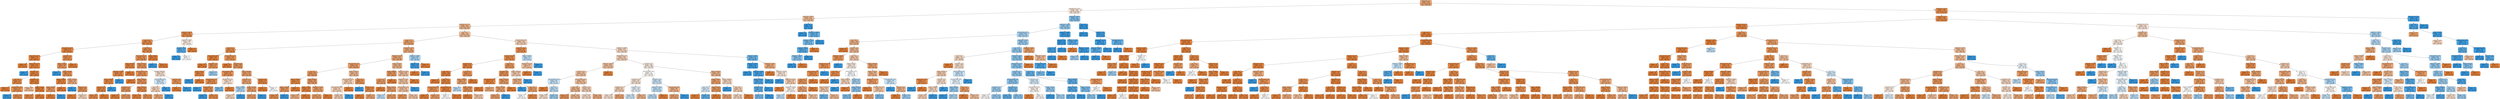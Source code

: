 digraph Tree {
node [shape=box, style="filled, rounded", color="black", fontname=helvetica] ;
edge [fontname=helvetica] ;
0 [label=<relationship &le; 0.5<br/>entropy = 0.795<br/>samples = 29305<br/>value = [22268, 7037]<br/>class = under 50K>, fillcolor="#e58139ae"] ;
1 [label=<education-num &le; 12.5<br/>entropy = 0.992<br/>samples = 11851<br/>value = [6542, 5309]<br/>class = under 50K>, fillcolor="#e5813930"] ;
0 -> 1 [labeldistance=2.5, labelangle=45, headlabel="True"] ;
2 [label=<capital-gain &le; 5095.5<br/>entropy = 0.914<br/>samples = 8288<br/>value = [5559, 2729]<br/>class = under 50K>, fillcolor="#e5813982"] ;
1 -> 2 ;
3 [label=<education-num &le; 7.5<br/>entropy = 0.875<br/>samples = 7870<br/>value = [5551, 2319]<br/>class = under 50K>, fillcolor="#e5813994"] ;
2 -> 3 ;
4 [label=<capital-loss &le; 1791.5<br/>entropy = 0.481<br/>samples = 1231<br/>value = [1103, 128]<br/>class = under 50K>, fillcolor="#e58139e1"] ;
3 -> 4 ;
5 [label=<age &le; 36.5<br/>entropy = 0.455<br/>samples = 1203<br/>value = [1088, 115]<br/>class = under 50K>, fillcolor="#e58139e4"] ;
4 -> 5 ;
6 [label=<hours-per-week &le; 49.0<br/>entropy = 0.251<br/>samples = 334<br/>value = [320, 14]<br/>class = under 50K>, fillcolor="#e58139f4"] ;
5 -> 6 ;
7 [label=<native-country &le; 34.5<br/>entropy = 0.172<br/>samples = 273<br/>value = [266, 7]<br/>class = under 50K>, fillcolor="#e58139f8"] ;
6 -> 7 ;
8 [label=<entropy = 0.0<br/>samples = 79<br/>value = [79, 0]<br/>class = under 50K>, fillcolor="#e58139ff"] ;
7 -> 8 ;
9 [label=<native-country &le; 37.5<br/>entropy = 0.224<br/>samples = 194<br/>value = [187, 7]<br/>class = under 50K>, fillcolor="#e58139f5"] ;
7 -> 9 ;
10 [label=<entropy = 0.0<br/>samples = 1<br/>value = [0, 1]<br/>class = over 50K>, fillcolor="#399de5ff"] ;
9 -> 10 ;
11 [label=<education &le; 0.5<br/>entropy = 0.2<br/>samples = 193<br/>value = [187, 6]<br/>class = under 50K>, fillcolor="#e58139f7"] ;
9 -> 11 ;
12 [label=<age &le; 28.5<br/>entropy = 0.376<br/>samples = 55<br/>value = [51, 4]<br/>class = under 50K>, fillcolor="#e58139eb"] ;
11 -> 12 ;
13 [label=<entropy = 0.0<br/>samples = 22<br/>value = [22, 0]<br/>class = under 50K>, fillcolor="#e58139ff"] ;
12 -> 13 ;
14 [label=<hours-per-week &le; 37.5<br/>entropy = 0.533<br/>samples = 33<br/>value = [29, 4]<br/>class = under 50K>, fillcolor="#e58139dc"] ;
12 -> 14 ;
15 [label=<entropy = 0.0<br/>samples = 1<br/>value = [0, 1]<br/>class = over 50K>, fillcolor="#399de5ff"] ;
14 -> 15 ;
16 [label=<entropy = 0.449<br/>samples = 32<br/>value = [29, 3]<br/>class = under 50K>, fillcolor="#e58139e5"] ;
14 -> 16 ;
17 [label=<occupation &le; 1.0<br/>entropy = 0.109<br/>samples = 138<br/>value = [136, 2]<br/>class = under 50K>, fillcolor="#e58139fb"] ;
11 -> 17 ;
18 [label=<entropy = 0.918<br/>samples = 3<br/>value = [2, 1]<br/>class = under 50K>, fillcolor="#e581397f"] ;
17 -> 18 ;
19 [label=<fnlwgt &le; 91749.0<br/>entropy = 0.063<br/>samples = 135<br/>value = [134, 1]<br/>class = under 50K>, fillcolor="#e58139fd"] ;
17 -> 19 ;
20 [label=<entropy = 0.414<br/>samples = 12<br/>value = [11, 1]<br/>class = under 50K>, fillcolor="#e58139e8"] ;
19 -> 20 ;
21 [label=<entropy = 0.0<br/>samples = 123<br/>value = [123, 0]<br/>class = under 50K>, fillcolor="#e58139ff"] ;
19 -> 21 ;
22 [label=<education &le; 4.5<br/>entropy = 0.514<br/>samples = 61<br/>value = [54, 7]<br/>class = under 50K>, fillcolor="#e58139de"] ;
6 -> 22 ;
23 [label=<fnlwgt &le; 32478.0<br/>entropy = 0.599<br/>samples = 48<br/>value = [41, 7]<br/>class = under 50K>, fillcolor="#e58139d3"] ;
22 -> 23 ;
24 [label=<entropy = 0.0<br/>samples = 1<br/>value = [0, 1]<br/>class = over 50K>, fillcolor="#399de5ff"] ;
23 -> 24 ;
25 [label=<fnlwgt &le; 208748.5<br/>entropy = 0.551<br/>samples = 47<br/>value = [41, 6]<br/>class = under 50K>, fillcolor="#e58139da"] ;
23 -> 25 ;
26 [label=<fnlwgt &le; 107884.5<br/>entropy = 0.222<br/>samples = 28<br/>value = [27, 1]<br/>class = under 50K>, fillcolor="#e58139f6"] ;
25 -> 26 ;
27 [label=<fnlwgt &le; 89701.0<br/>entropy = 0.65<br/>samples = 6<br/>value = [5, 1]<br/>class = under 50K>, fillcolor="#e58139cc"] ;
26 -> 27 ;
28 [label=<entropy = 0.0<br/>samples = 5<br/>value = [5, 0]<br/>class = under 50K>, fillcolor="#e58139ff"] ;
27 -> 28 ;
29 [label=<entropy = 0.0<br/>samples = 1<br/>value = [0, 1]<br/>class = over 50K>, fillcolor="#399de5ff"] ;
27 -> 29 ;
30 [label=<entropy = 0.0<br/>samples = 22<br/>value = [22, 0]<br/>class = under 50K>, fillcolor="#e58139ff"] ;
26 -> 30 ;
31 [label=<fnlwgt &le; 235482.5<br/>entropy = 0.831<br/>samples = 19<br/>value = [14, 5]<br/>class = under 50K>, fillcolor="#e58139a4"] ;
25 -> 31 ;
32 [label=<entropy = 0.0<br/>samples = 3<br/>value = [0, 3]<br/>class = over 50K>, fillcolor="#399de5ff"] ;
31 -> 32 ;
33 [label=<education &le; 3.5<br/>entropy = 0.544<br/>samples = 16<br/>value = [14, 2]<br/>class = under 50K>, fillcolor="#e58139db"] ;
31 -> 33 ;
34 [label=<entropy = 0.0<br/>samples = 11<br/>value = [11, 0]<br/>class = under 50K>, fillcolor="#e58139ff"] ;
33 -> 34 ;
35 [label=<entropy = 0.971<br/>samples = 5<br/>value = [3, 2]<br/>class = under 50K>, fillcolor="#e5813955"] ;
33 -> 35 ;
36 [label=<entropy = 0.0<br/>samples = 13<br/>value = [13, 0]<br/>class = under 50K>, fillcolor="#e58139ff"] ;
22 -> 36 ;
37 [label=<age &le; 66.5<br/>entropy = 0.518<br/>samples = 869<br/>value = [768, 101]<br/>class = under 50K>, fillcolor="#e58139dd"] ;
5 -> 37 ;
38 [label=<native-country &le; 37.5<br/>entropy = 0.559<br/>samples = 766<br/>value = [666, 100]<br/>class = under 50K>, fillcolor="#e58139d9"] ;
37 -> 38 ;
39 [label=<fnlwgt &le; 286781.0<br/>entropy = 0.308<br/>samples = 145<br/>value = [137, 8]<br/>class = under 50K>, fillcolor="#e58139f0"] ;
38 -> 39 ;
40 [label=<capital-gain &le; 4225.0<br/>entropy = 0.394<br/>samples = 103<br/>value = [95, 8]<br/>class = under 50K>, fillcolor="#e58139ea"] ;
39 -> 40 ;
41 [label=<fnlwgt &le; 283200.0<br/>entropy = 0.361<br/>samples = 102<br/>value = [95, 7]<br/>class = under 50K>, fillcolor="#e58139ec"] ;
40 -> 41 ;
42 [label=<education &le; 4.5<br/>entropy = 0.325<br/>samples = 101<br/>value = [95, 6]<br/>class = under 50K>, fillcolor="#e58139ef"] ;
41 -> 42 ;
43 [label=<entropy = 0.444<br/>samples = 65<br/>value = [59, 6]<br/>class = under 50K>, fillcolor="#e58139e5"] ;
42 -> 43 ;
44 [label=<entropy = 0.0<br/>samples = 36<br/>value = [36, 0]<br/>class = under 50K>, fillcolor="#e58139ff"] ;
42 -> 44 ;
45 [label=<entropy = 0.0<br/>samples = 1<br/>value = [0, 1]<br/>class = over 50K>, fillcolor="#399de5ff"] ;
41 -> 45 ;
46 [label=<entropy = 0.0<br/>samples = 1<br/>value = [0, 1]<br/>class = over 50K>, fillcolor="#399de5ff"] ;
40 -> 46 ;
47 [label=<entropy = 0.0<br/>samples = 42<br/>value = [42, 0]<br/>class = under 50K>, fillcolor="#e58139ff"] ;
39 -> 47 ;
48 [label=<fnlwgt &le; 378437.5<br/>entropy = 0.605<br/>samples = 621<br/>value = [529, 92]<br/>class = under 50K>, fillcolor="#e58139d3"] ;
38 -> 48 ;
49 [label=<hours-per-week &le; 21.5<br/>entropy = 0.58<br/>samples = 600<br/>value = [517, 83]<br/>class = under 50K>, fillcolor="#e58139d6"] ;
48 -> 49 ;
50 [label=<entropy = 0.0<br/>samples = 27<br/>value = [27, 0]<br/>class = under 50K>, fillcolor="#e58139ff"] ;
49 -> 50 ;
51 [label=<fnlwgt &le; 200661.5<br/>entropy = 0.597<br/>samples = 573<br/>value = [490, 83]<br/>class = under 50K>, fillcolor="#e58139d4"] ;
49 -> 51 ;
52 [label=<occupation &le; 1.0<br/>entropy = 0.644<br/>samples = 414<br/>value = [346, 68]<br/>class = under 50K>, fillcolor="#e58139cd"] ;
51 -> 52 ;
53 [label=<entropy = 0.0<br/>samples = 11<br/>value = [11, 0]<br/>class = under 50K>, fillcolor="#e58139ff"] ;
52 -> 53 ;
54 [label=<entropy = 0.655<br/>samples = 403<br/>value = [335, 68]<br/>class = under 50K>, fillcolor="#e58139cb"] ;
52 -> 54 ;
55 [label=<fnlwgt &le; 242014.0<br/>entropy = 0.451<br/>samples = 159<br/>value = [144, 15]<br/>class = under 50K>, fillcolor="#e58139e4"] ;
51 -> 55 ;
56 [label=<entropy = 0.214<br/>samples = 59<br/>value = [57, 2]<br/>class = under 50K>, fillcolor="#e58139f6"] ;
55 -> 56 ;
57 [label=<entropy = 0.557<br/>samples = 100<br/>value = [87, 13]<br/>class = under 50K>, fillcolor="#e58139d9"] ;
55 -> 57 ;
58 [label=<fnlwgt &le; 444130.5<br/>entropy = 0.985<br/>samples = 21<br/>value = [12, 9]<br/>class = under 50K>, fillcolor="#e5813940"] ;
48 -> 58 ;
59 [label=<hours-per-week &le; 45.0<br/>entropy = 0.985<br/>samples = 14<br/>value = [6, 8]<br/>class = over 50K>, fillcolor="#399de540"] ;
58 -> 59 ;
60 [label=<age &le; 63.5<br/>entropy = 0.971<br/>samples = 10<br/>value = [6, 4]<br/>class = under 50K>, fillcolor="#e5813955"] ;
59 -> 60 ;
61 [label=<entropy = 0.811<br/>samples = 8<br/>value = [6, 2]<br/>class = under 50K>, fillcolor="#e58139aa"] ;
60 -> 61 ;
62 [label=<entropy = 0.0<br/>samples = 2<br/>value = [0, 2]<br/>class = over 50K>, fillcolor="#399de5ff"] ;
60 -> 62 ;
63 [label=<entropy = 0.0<br/>samples = 4<br/>value = [0, 4]<br/>class = over 50K>, fillcolor="#399de5ff"] ;
59 -> 63 ;
64 [label=<workclass &le; 5.0<br/>entropy = 0.592<br/>samples = 7<br/>value = [6, 1]<br/>class = under 50K>, fillcolor="#e58139d4"] ;
58 -> 64 ;
65 [label=<entropy = 0.0<br/>samples = 6<br/>value = [6, 0]<br/>class = under 50K>, fillcolor="#e58139ff"] ;
64 -> 65 ;
66 [label=<entropy = 0.0<br/>samples = 1<br/>value = [0, 1]<br/>class = over 50K>, fillcolor="#399de5ff"] ;
64 -> 66 ;
67 [label=<fnlwgt &le; 28057.0<br/>entropy = 0.079<br/>samples = 103<br/>value = [102, 1]<br/>class = under 50K>, fillcolor="#e58139fc"] ;
37 -> 67 ;
68 [label=<entropy = 0.0<br/>samples = 1<br/>value = [0, 1]<br/>class = over 50K>, fillcolor="#399de5ff"] ;
67 -> 68 ;
69 [label=<entropy = 0.0<br/>samples = 102<br/>value = [102, 0]<br/>class = under 50K>, fillcolor="#e58139ff"] ;
67 -> 69 ;
70 [label=<capital-loss &le; 1989.5<br/>entropy = 0.996<br/>samples = 28<br/>value = [15, 13]<br/>class = under 50K>, fillcolor="#e5813922"] ;
4 -> 70 ;
71 [label=<occupation &le; 12.0<br/>entropy = 0.567<br/>samples = 15<br/>value = [2, 13]<br/>class = over 50K>, fillcolor="#399de5d8"] ;
70 -> 71 ;
72 [label=<entropy = 0.0<br/>samples = 11<br/>value = [0, 11]<br/>class = over 50K>, fillcolor="#399de5ff"] ;
71 -> 72 ;
73 [label=<entropy = 1.0<br/>samples = 4<br/>value = [2, 2]<br/>class = under 50K>, fillcolor="#e5813900"] ;
71 -> 73 ;
74 [label=<entropy = 0.0<br/>samples = 13<br/>value = [13, 0]<br/>class = under 50K>, fillcolor="#e58139ff"] ;
70 -> 74 ;
75 [label=<age &le; 35.5<br/>entropy = 0.915<br/>samples = 6639<br/>value = [4448, 2191]<br/>class = under 50K>, fillcolor="#e5813981"] ;
3 -> 75 ;
76 [label=<age &le; 27.5<br/>entropy = 0.746<br/>samples = 2127<br/>value = [1675, 452]<br/>class = under 50K>, fillcolor="#e58139ba"] ;
75 -> 76 ;
77 [label=<age &le; 23.5<br/>entropy = 0.501<br/>samples = 561<br/>value = [499, 62]<br/>class = under 50K>, fillcolor="#e58139df"] ;
76 -> 77 ;
78 [label=<hours-per-week &le; 46.5<br/>entropy = 0.148<br/>samples = 142<br/>value = [139, 3]<br/>class = under 50K>, fillcolor="#e58139f9"] ;
77 -> 78 ;
79 [label=<entropy = 0.0<br/>samples = 120<br/>value = [120, 0]<br/>class = under 50K>, fillcolor="#e58139ff"] ;
78 -> 79 ;
80 [label=<occupation &le; 12.0<br/>entropy = 0.575<br/>samples = 22<br/>value = [19, 3]<br/>class = under 50K>, fillcolor="#e58139d7"] ;
78 -> 80 ;
81 [label=<fnlwgt &le; 56214.5<br/>entropy = 0.297<br/>samples = 19<br/>value = [18, 1]<br/>class = under 50K>, fillcolor="#e58139f1"] ;
80 -> 81 ;
82 [label=<entropy = 0.0<br/>samples = 1<br/>value = [0, 1]<br/>class = over 50K>, fillcolor="#399de5ff"] ;
81 -> 82 ;
83 [label=<entropy = 0.0<br/>samples = 18<br/>value = [18, 0]<br/>class = under 50K>, fillcolor="#e58139ff"] ;
81 -> 83 ;
84 [label=<entropy = 0.918<br/>samples = 3<br/>value = [1, 2]<br/>class = over 50K>, fillcolor="#399de57f"] ;
80 -> 84 ;
85 [label=<hours-per-week &le; 35.5<br/>entropy = 0.586<br/>samples = 419<br/>value = [360, 59]<br/>class = under 50K>, fillcolor="#e58139d5"] ;
77 -> 85 ;
86 [label=<entropy = 0.0<br/>samples = 22<br/>value = [22, 0]<br/>class = under 50K>, fillcolor="#e58139ff"] ;
85 -> 86 ;
87 [label=<occupation &le; 8.0<br/>entropy = 0.606<br/>samples = 397<br/>value = [338, 59]<br/>class = under 50K>, fillcolor="#e58139d2"] ;
85 -> 87 ;
88 [label=<hours-per-week &le; 79.0<br/>entropy = 0.52<br/>samples = 257<br/>value = [227, 30]<br/>class = under 50K>, fillcolor="#e58139dd"] ;
87 -> 88 ;
89 [label=<hours-per-week &le; 37.0<br/>entropy = 0.494<br/>samples = 250<br/>value = [223, 27]<br/>class = under 50K>, fillcolor="#e58139e0"] ;
88 -> 89 ;
90 [label=<entropy = 0.0<br/>samples = 1<br/>value = [0, 1]<br/>class = over 50K>, fillcolor="#399de5ff"] ;
89 -> 90 ;
91 [label=<marital-status &le; 1.5<br/>entropy = 0.483<br/>samples = 249<br/>value = [223, 26]<br/>class = under 50K>, fillcolor="#e58139e1"] ;
89 -> 91 ;
92 [label=<entropy = 0.0<br/>samples = 1<br/>value = [0, 1]<br/>class = over 50K>, fillcolor="#399de5ff"] ;
91 -> 92 ;
93 [label=<entropy = 0.472<br/>samples = 248<br/>value = [223, 25]<br/>class = under 50K>, fillcolor="#e58139e2"] ;
91 -> 93 ;
94 [label=<education-num &le; 9.5<br/>entropy = 0.985<br/>samples = 7<br/>value = [4, 3]<br/>class = under 50K>, fillcolor="#e5813940"] ;
88 -> 94 ;
95 [label=<entropy = 0.811<br/>samples = 4<br/>value = [1, 3]<br/>class = over 50K>, fillcolor="#399de5aa"] ;
94 -> 95 ;
96 [label=<entropy = 0.0<br/>samples = 3<br/>value = [3, 0]<br/>class = under 50K>, fillcolor="#e58139ff"] ;
94 -> 96 ;
97 [label=<fnlwgt &le; 304379.0<br/>entropy = 0.736<br/>samples = 140<br/>value = [111, 29]<br/>class = under 50K>, fillcolor="#e58139bc"] ;
87 -> 97 ;
98 [label=<workclass &le; 2.0<br/>entropy = 0.787<br/>samples = 119<br/>value = [91, 28]<br/>class = under 50K>, fillcolor="#e58139b1"] ;
97 -> 98 ;
99 [label=<fnlwgt &le; 226980.5<br/>entropy = 0.954<br/>samples = 8<br/>value = [3, 5]<br/>class = over 50K>, fillcolor="#399de566"] ;
98 -> 99 ;
100 [label=<entropy = 0.971<br/>samples = 5<br/>value = [3, 2]<br/>class = under 50K>, fillcolor="#e5813955"] ;
99 -> 100 ;
101 [label=<entropy = 0.0<br/>samples = 3<br/>value = [0, 3]<br/>class = over 50K>, fillcolor="#399de5ff"] ;
99 -> 101 ;
102 [label=<fnlwgt &le; 292220.0<br/>entropy = 0.736<br/>samples = 111<br/>value = [88, 23]<br/>class = under 50K>, fillcolor="#e58139bc"] ;
98 -> 102 ;
103 [label=<entropy = 0.707<br/>samples = 109<br/>value = [88, 21]<br/>class = under 50K>, fillcolor="#e58139c2"] ;
102 -> 103 ;
104 [label=<entropy = 0.0<br/>samples = 2<br/>value = [0, 2]<br/>class = over 50K>, fillcolor="#399de5ff"] ;
102 -> 104 ;
105 [label=<workclass &le; 4.0<br/>entropy = 0.276<br/>samples = 21<br/>value = [20, 1]<br/>class = under 50K>, fillcolor="#e58139f2"] ;
97 -> 105 ;
106 [label=<entropy = 0.0<br/>samples = 19<br/>value = [19, 0]<br/>class = under 50K>, fillcolor="#e58139ff"] ;
105 -> 106 ;
107 [label=<entropy = 1.0<br/>samples = 2<br/>value = [1, 1]<br/>class = under 50K>, fillcolor="#e5813900"] ;
105 -> 107 ;
108 [label=<capital-loss &le; 1794.0<br/>entropy = 0.81<br/>samples = 1566<br/>value = [1176, 390]<br/>class = under 50K>, fillcolor="#e58139aa"] ;
76 -> 108 ;
109 [label=<education-num &le; 9.5<br/>entropy = 0.791<br/>samples = 1521<br/>value = [1160, 361]<br/>class = under 50K>, fillcolor="#e58139b0"] ;
108 -> 109 ;
110 [label=<hours-per-week &le; 51.5<br/>entropy = 0.701<br/>samples = 865<br/>value = [701, 164]<br/>class = under 50K>, fillcolor="#e58139c3"] ;
109 -> 110 ;
111 [label=<race &le; 3.5<br/>entropy = 0.654<br/>samples = 736<br/>value = [612, 124]<br/>class = under 50K>, fillcolor="#e58139cb"] ;
110 -> 111 ;
112 [label=<fnlwgt &le; 163582.0<br/>entropy = 0.331<br/>samples = 82<br/>value = [77, 5]<br/>class = under 50K>, fillcolor="#e58139ee"] ;
111 -> 112 ;
113 [label=<fnlwgt &le; 155703.0<br/>entropy = 0.663<br/>samples = 29<br/>value = [24, 5]<br/>class = under 50K>, fillcolor="#e58139ca"] ;
112 -> 113 ;
114 [label=<entropy = 0.503<br/>samples = 27<br/>value = [24, 3]<br/>class = under 50K>, fillcolor="#e58139df"] ;
113 -> 114 ;
115 [label=<entropy = 0.0<br/>samples = 2<br/>value = [0, 2]<br/>class = over 50K>, fillcolor="#399de5ff"] ;
113 -> 115 ;
116 [label=<entropy = 0.0<br/>samples = 53<br/>value = [53, 0]<br/>class = under 50K>, fillcolor="#e58139ff"] ;
112 -> 116 ;
117 [label=<fnlwgt &le; 64499.5<br/>entropy = 0.684<br/>samples = 654<br/>value = [535, 119]<br/>class = under 50K>, fillcolor="#e58139c6"] ;
111 -> 117 ;
118 [label=<fnlwgt &le; 32122.5<br/>entropy = 0.283<br/>samples = 61<br/>value = [58, 3]<br/>class = under 50K>, fillcolor="#e58139f2"] ;
117 -> 118 ;
119 [label=<entropy = 0.845<br/>samples = 11<br/>value = [8, 3]<br/>class = under 50K>, fillcolor="#e581399f"] ;
118 -> 119 ;
120 [label=<entropy = 0.0<br/>samples = 50<br/>value = [50, 0]<br/>class = under 50K>, fillcolor="#e58139ff"] ;
118 -> 120 ;
121 [label=<capital-gain &le; 3120.0<br/>entropy = 0.713<br/>samples = 593<br/>value = [477, 116]<br/>class = under 50K>, fillcolor="#e58139c1"] ;
117 -> 121 ;
122 [label=<entropy = 0.725<br/>samples = 576<br/>value = [460, 116]<br/>class = under 50K>, fillcolor="#e58139bf"] ;
121 -> 122 ;
123 [label=<entropy = 0.0<br/>samples = 17<br/>value = [17, 0]<br/>class = under 50K>, fillcolor="#e58139ff"] ;
121 -> 123 ;
124 [label=<fnlwgt &le; 219811.0<br/>entropy = 0.893<br/>samples = 129<br/>value = [89, 40]<br/>class = under 50K>, fillcolor="#e581398c"] ;
110 -> 124 ;
125 [label=<hours-per-week &le; 87.0<br/>entropy = 0.958<br/>samples = 92<br/>value = [57, 35]<br/>class = under 50K>, fillcolor="#e5813962"] ;
124 -> 125 ;
126 [label=<hours-per-week &le; 82.0<br/>entropy = 0.97<br/>samples = 88<br/>value = [53, 35]<br/>class = under 50K>, fillcolor="#e5813957"] ;
125 -> 126 ;
127 [label=<entropy = 0.961<br/>samples = 86<br/>value = [53, 33]<br/>class = under 50K>, fillcolor="#e5813960"] ;
126 -> 127 ;
128 [label=<entropy = 0.0<br/>samples = 2<br/>value = [0, 2]<br/>class = over 50K>, fillcolor="#399de5ff"] ;
126 -> 128 ;
129 [label=<entropy = 0.0<br/>samples = 4<br/>value = [4, 0]<br/>class = under 50K>, fillcolor="#e58139ff"] ;
125 -> 129 ;
130 [label=<race &le; 3.0<br/>entropy = 0.571<br/>samples = 37<br/>value = [32, 5]<br/>class = under 50K>, fillcolor="#e58139d7"] ;
124 -> 130 ;
131 [label=<entropy = 0.0<br/>samples = 2<br/>value = [0, 2]<br/>class = over 50K>, fillcolor="#399de5ff"] ;
130 -> 131 ;
132 [label=<occupation &le; 10.5<br/>entropy = 0.422<br/>samples = 35<br/>value = [32, 3]<br/>class = under 50K>, fillcolor="#e58139e7"] ;
130 -> 132 ;
133 [label=<entropy = 0.0<br/>samples = 22<br/>value = [22, 0]<br/>class = under 50K>, fillcolor="#e58139ff"] ;
132 -> 133 ;
134 [label=<entropy = 0.779<br/>samples = 13<br/>value = [10, 3]<br/>class = under 50K>, fillcolor="#e58139b3"] ;
132 -> 134 ;
135 [label=<fnlwgt &le; 113453.5<br/>entropy = 0.882<br/>samples = 656<br/>value = [459, 197]<br/>class = under 50K>, fillcolor="#e5813992"] ;
109 -> 135 ;
136 [label=<fnlwgt &le; 108919.0<br/>entropy = 0.652<br/>samples = 161<br/>value = [134, 27]<br/>class = under 50K>, fillcolor="#e58139cc"] ;
135 -> 136 ;
137 [label=<race &le; 3.0<br/>entropy = 0.702<br/>samples = 142<br/>value = [115, 27]<br/>class = under 50K>, fillcolor="#e58139c3"] ;
136 -> 137 ;
138 [label=<entropy = 0.0<br/>samples = 10<br/>value = [10, 0]<br/>class = under 50K>, fillcolor="#e58139ff"] ;
137 -> 138 ;
139 [label=<fnlwgt &le; 27687.5<br/>entropy = 0.731<br/>samples = 132<br/>value = [105, 27]<br/>class = under 50K>, fillcolor="#e58139bd"] ;
137 -> 139 ;
140 [label=<entropy = 0.971<br/>samples = 5<br/>value = [2, 3]<br/>class = over 50K>, fillcolor="#399de555"] ;
139 -> 140 ;
141 [label=<entropy = 0.699<br/>samples = 127<br/>value = [103, 24]<br/>class = under 50K>, fillcolor="#e58139c4"] ;
139 -> 141 ;
142 [label=<entropy = 0.0<br/>samples = 19<br/>value = [19, 0]<br/>class = under 50K>, fillcolor="#e58139ff"] ;
136 -> 142 ;
143 [label=<capital-loss &le; 1532.0<br/>entropy = 0.928<br/>samples = 495<br/>value = [325, 170]<br/>class = under 50K>, fillcolor="#e581397a"] ;
135 -> 143 ;
144 [label=<capital-loss &le; 742.5<br/>entropy = 0.936<br/>samples = 483<br/>value = [313, 170]<br/>class = under 50K>, fillcolor="#e5813975"] ;
143 -> 144 ;
145 [label=<hours-per-week &le; 39.5<br/>entropy = 0.931<br/>samples = 479<br/>value = [313, 166]<br/>class = under 50K>, fillcolor="#e5813978"] ;
144 -> 145 ;
146 [label=<entropy = 0.605<br/>samples = 27<br/>value = [23, 4]<br/>class = under 50K>, fillcolor="#e58139d3"] ;
145 -> 146 ;
147 [label=<entropy = 0.941<br/>samples = 452<br/>value = [290, 162]<br/>class = under 50K>, fillcolor="#e5813971"] ;
145 -> 147 ;
148 [label=<entropy = 0.0<br/>samples = 4<br/>value = [0, 4]<br/>class = over 50K>, fillcolor="#399de5ff"] ;
144 -> 148 ;
149 [label=<entropy = 0.0<br/>samples = 12<br/>value = [12, 0]<br/>class = under 50K>, fillcolor="#e58139ff"] ;
143 -> 149 ;
150 [label=<capital-loss &le; 1989.5<br/>entropy = 0.939<br/>samples = 45<br/>value = [16, 29]<br/>class = over 50K>, fillcolor="#399de572"] ;
108 -> 150 ;
151 [label=<occupation &le; 1.0<br/>entropy = 0.211<br/>samples = 30<br/>value = [1, 29]<br/>class = over 50K>, fillcolor="#399de5f6"] ;
150 -> 151 ;
152 [label=<entropy = 0.0<br/>samples = 1<br/>value = [1, 0]<br/>class = under 50K>, fillcolor="#e58139ff"] ;
151 -> 152 ;
153 [label=<entropy = 0.0<br/>samples = 29<br/>value = [0, 29]<br/>class = over 50K>, fillcolor="#399de5ff"] ;
151 -> 153 ;
154 [label=<entropy = 0.0<br/>samples = 15<br/>value = [15, 0]<br/>class = under 50K>, fillcolor="#e58139ff"] ;
150 -> 154 ;
155 [label=<hours-per-week &le; 34.5<br/>entropy = 0.962<br/>samples = 4512<br/>value = [2773, 1739]<br/>class = under 50K>, fillcolor="#e581395f"] ;
75 -> 155 ;
156 [label=<capital-loss &le; 1541.5<br/>entropy = 0.497<br/>samples = 394<br/>value = [351, 43]<br/>class = under 50K>, fillcolor="#e58139e0"] ;
155 -> 156 ;
157 [label=<education-num &le; 9.5<br/>entropy = 0.457<br/>samples = 384<br/>value = [347, 37]<br/>class = under 50K>, fillcolor="#e58139e4"] ;
156 -> 157 ;
158 [label=<occupation &le; 9.5<br/>entropy = 0.304<br/>samples = 240<br/>value = [227, 13]<br/>class = under 50K>, fillcolor="#e58139f0"] ;
157 -> 158 ;
159 [label=<age &le; 54.5<br/>entropy = 0.204<br/>samples = 188<br/>value = [182, 6]<br/>class = under 50K>, fillcolor="#e58139f7"] ;
158 -> 159 ;
160 [label=<entropy = 0.0<br/>samples = 62<br/>value = [62, 0]<br/>class = under 50K>, fillcolor="#e58139ff"] ;
159 -> 160 ;
161 [label=<age &le; 61.5<br/>entropy = 0.276<br/>samples = 126<br/>value = [120, 6]<br/>class = under 50K>, fillcolor="#e58139f2"] ;
159 -> 161 ;
162 [label=<hours-per-week &le; 18.0<br/>entropy = 0.555<br/>samples = 31<br/>value = [27, 4]<br/>class = under 50K>, fillcolor="#e58139d9"] ;
161 -> 162 ;
163 [label=<entropy = 0.0<br/>samples = 11<br/>value = [11, 0]<br/>class = under 50K>, fillcolor="#e58139ff"] ;
162 -> 163 ;
164 [label=<entropy = 0.722<br/>samples = 20<br/>value = [16, 4]<br/>class = under 50K>, fillcolor="#e58139bf"] ;
162 -> 164 ;
165 [label=<hours-per-week &le; 2.0<br/>entropy = 0.147<br/>samples = 95<br/>value = [93, 2]<br/>class = under 50K>, fillcolor="#e58139fa"] ;
161 -> 165 ;
166 [label=<entropy = 1.0<br/>samples = 2<br/>value = [1, 1]<br/>class = under 50K>, fillcolor="#e5813900"] ;
165 -> 166 ;
167 [label=<entropy = 0.086<br/>samples = 93<br/>value = [92, 1]<br/>class = under 50K>, fillcolor="#e58139fc"] ;
165 -> 167 ;
168 [label=<age &le; 64.5<br/>entropy = 0.57<br/>samples = 52<br/>value = [45, 7]<br/>class = under 50K>, fillcolor="#e58139d7"] ;
158 -> 168 ;
169 [label=<fnlwgt &le; 109402.0<br/>entropy = 0.746<br/>samples = 33<br/>value = [26, 7]<br/>class = under 50K>, fillcolor="#e58139ba"] ;
168 -> 169 ;
170 [label=<entropy = 0.971<br/>samples = 5<br/>value = [2, 3]<br/>class = over 50K>, fillcolor="#399de555"] ;
169 -> 170 ;
171 [label=<fnlwgt &le; 168895.5<br/>entropy = 0.592<br/>samples = 28<br/>value = [24, 4]<br/>class = under 50K>, fillcolor="#e58139d4"] ;
169 -> 171 ;
172 [label=<entropy = 0.0<br/>samples = 17<br/>value = [17, 0]<br/>class = under 50K>, fillcolor="#e58139ff"] ;
171 -> 172 ;
173 [label=<entropy = 0.946<br/>samples = 11<br/>value = [7, 4]<br/>class = under 50K>, fillcolor="#e581396d"] ;
171 -> 173 ;
174 [label=<entropy = 0.0<br/>samples = 19<br/>value = [19, 0]<br/>class = under 50K>, fillcolor="#e58139ff"] ;
168 -> 174 ;
175 [label=<age &le; 69.5<br/>entropy = 0.65<br/>samples = 144<br/>value = [120, 24]<br/>class = under 50K>, fillcolor="#e58139cc"] ;
157 -> 175 ;
176 [label=<occupation &le; 8.0<br/>entropy = 0.544<br/>samples = 120<br/>value = [105, 15]<br/>class = under 50K>, fillcolor="#e58139db"] ;
175 -> 176 ;
177 [label=<hours-per-week &le; 31.0<br/>entropy = 0.154<br/>samples = 45<br/>value = [44, 1]<br/>class = under 50K>, fillcolor="#e58139f9"] ;
176 -> 177 ;
178 [label=<entropy = 0.0<br/>samples = 41<br/>value = [41, 0]<br/>class = under 50K>, fillcolor="#e58139ff"] ;
177 -> 178 ;
179 [label=<entropy = 0.811<br/>samples = 4<br/>value = [3, 1]<br/>class = under 50K>, fillcolor="#e58139aa"] ;
177 -> 179 ;
180 [label=<fnlwgt &le; 278374.0<br/>entropy = 0.694<br/>samples = 75<br/>value = [61, 14]<br/>class = under 50K>, fillcolor="#e58139c4"] ;
176 -> 180 ;
181 [label=<fnlwgt &le; 274756.0<br/>entropy = 0.764<br/>samples = 63<br/>value = [49, 14]<br/>class = under 50K>, fillcolor="#e58139b6"] ;
180 -> 181 ;
182 [label=<entropy = 0.715<br/>samples = 61<br/>value = [49, 12]<br/>class = under 50K>, fillcolor="#e58139c1"] ;
181 -> 182 ;
183 [label=<entropy = 0.0<br/>samples = 2<br/>value = [0, 2]<br/>class = over 50K>, fillcolor="#399de5ff"] ;
181 -> 183 ;
184 [label=<entropy = 0.0<br/>samples = 12<br/>value = [12, 0]<br/>class = under 50K>, fillcolor="#e58139ff"] ;
180 -> 184 ;
185 [label=<fnlwgt &le; 296740.0<br/>entropy = 0.954<br/>samples = 24<br/>value = [15, 9]<br/>class = under 50K>, fillcolor="#e5813966"] ;
175 -> 185 ;
186 [label=<fnlwgt &le; 96684.5<br/>entropy = 0.863<br/>samples = 21<br/>value = [15, 6]<br/>class = under 50K>, fillcolor="#e5813999"] ;
185 -> 186 ;
187 [label=<entropy = 0.0<br/>samples = 2<br/>value = [0, 2]<br/>class = over 50K>, fillcolor="#399de5ff"] ;
186 -> 187 ;
188 [label=<age &le; 70.5<br/>entropy = 0.742<br/>samples = 19<br/>value = [15, 4]<br/>class = under 50K>, fillcolor="#e58139bb"] ;
186 -> 188 ;
189 [label=<entropy = 1.0<br/>samples = 6<br/>value = [3, 3]<br/>class = under 50K>, fillcolor="#e5813900"] ;
188 -> 189 ;
190 [label=<entropy = 0.391<br/>samples = 13<br/>value = [12, 1]<br/>class = under 50K>, fillcolor="#e58139ea"] ;
188 -> 190 ;
191 [label=<entropy = 0.0<br/>samples = 3<br/>value = [0, 3]<br/>class = over 50K>, fillcolor="#399de5ff"] ;
185 -> 191 ;
192 [label=<fnlwgt &le; 156346.5<br/>entropy = 0.971<br/>samples = 10<br/>value = [4, 6]<br/>class = over 50K>, fillcolor="#399de555"] ;
156 -> 192 ;
193 [label=<education-num &le; 9.5<br/>entropy = 0.918<br/>samples = 6<br/>value = [4, 2]<br/>class = under 50K>, fillcolor="#e581397f"] ;
192 -> 193 ;
194 [label=<entropy = 0.0<br/>samples = 4<br/>value = [4, 0]<br/>class = under 50K>, fillcolor="#e58139ff"] ;
193 -> 194 ;
195 [label=<entropy = 0.0<br/>samples = 2<br/>value = [0, 2]<br/>class = over 50K>, fillcolor="#399de5ff"] ;
193 -> 195 ;
196 [label=<entropy = 0.0<br/>samples = 4<br/>value = [0, 4]<br/>class = over 50K>, fillcolor="#399de5ff"] ;
192 -> 196 ;
197 [label=<capital-loss &le; 1846.0<br/>entropy = 0.977<br/>samples = 4118<br/>value = [2422, 1696]<br/>class = under 50K>, fillcolor="#e581394c"] ;
155 -> 197 ;
198 [label=<education-num &le; 9.5<br/>entropy = 0.967<br/>samples = 3925<br/>value = [2382, 1543]<br/>class = under 50K>, fillcolor="#e581395a"] ;
197 -> 198 ;
199 [label=<capital-loss &le; 1532.0<br/>entropy = 0.925<br/>samples = 2229<br/>value = [1470, 759]<br/>class = under 50K>, fillcolor="#e581397b"] ;
198 -> 199 ;
200 [label=<workclass &le; 0.5<br/>entropy = 0.929<br/>samples = 2207<br/>value = [1448, 759]<br/>class = under 50K>, fillcolor="#e5813979"] ;
199 -> 200 ;
201 [label=<hours-per-week &le; 39.0<br/>entropy = 0.981<br/>samples = 74<br/>value = [31, 43]<br/>class = over 50K>, fillcolor="#399de547"] ;
200 -> 201 ;
202 [label=<entropy = 0.0<br/>samples = 2<br/>value = [2, 0]<br/>class = under 50K>, fillcolor="#e58139ff"] ;
201 -> 202 ;
203 [label=<age &le; 43.5<br/>entropy = 0.973<br/>samples = 72<br/>value = [29, 43]<br/>class = over 50K>, fillcolor="#399de553"] ;
201 -> 203 ;
204 [label=<entropy = 0.985<br/>samples = 21<br/>value = [12, 9]<br/>class = under 50K>, fillcolor="#e5813940"] ;
203 -> 204 ;
205 [label=<entropy = 0.918<br/>samples = 51<br/>value = [17, 34]<br/>class = over 50K>, fillcolor="#399de57f"] ;
203 -> 205 ;
206 [label=<hours-per-week &le; 41.5<br/>entropy = 0.921<br/>samples = 2133<br/>value = [1417, 716]<br/>class = under 50K>, fillcolor="#e581397e"] ;
200 -> 206 ;
207 [label=<age &le; 36.5<br/>entropy = 0.886<br/>samples = 1310<br/>value = [912, 398]<br/>class = under 50K>, fillcolor="#e5813990"] ;
206 -> 207 ;
208 [label=<entropy = 0.573<br/>samples = 59<br/>value = [51, 8]<br/>class = under 50K>, fillcolor="#e58139d7"] ;
207 -> 208 ;
209 [label=<entropy = 0.895<br/>samples = 1251<br/>value = [861, 390]<br/>class = under 50K>, fillcolor="#e581398b"] ;
207 -> 209 ;
210 [label=<workclass &le; 4.5<br/>entropy = 0.962<br/>samples = 823<br/>value = [505, 318]<br/>class = under 50K>, fillcolor="#e581395e"] ;
206 -> 210 ;
211 [label=<entropy = 0.983<br/>samples = 627<br/>value = [361, 266]<br/>class = under 50K>, fillcolor="#e5813943"] ;
210 -> 211 ;
212 [label=<entropy = 0.835<br/>samples = 196<br/>value = [144, 52]<br/>class = under 50K>, fillcolor="#e58139a3"] ;
210 -> 212 ;
213 [label=<entropy = 0.0<br/>samples = 22<br/>value = [22, 0]<br/>class = under 50K>, fillcolor="#e58139ff"] ;
199 -> 213 ;
214 [label=<workclass &le; 4.5<br/>entropy = 0.996<br/>samples = 1696<br/>value = [912, 784]<br/>class = under 50K>, fillcolor="#e5813924"] ;
198 -> 214 ;
215 [label=<hours-per-week &le; 43.5<br/>entropy = 1.0<br/>samples = 1434<br/>value = [728, 706]<br/>class = under 50K>, fillcolor="#e5813908"] ;
214 -> 215 ;
216 [label=<occupation &le; 8.0<br/>entropy = 0.991<br/>samples = 872<br/>value = [485, 387]<br/>class = under 50K>, fillcolor="#e5813934"] ;
215 -> 216 ;
217 [label=<occupation &le; 3.5<br/>entropy = 0.97<br/>samples = 563<br/>value = [339, 224]<br/>class = under 50K>, fillcolor="#e5813957"] ;
216 -> 217 ;
218 [label=<entropy = 0.992<br/>samples = 434<br/>value = [240, 194]<br/>class = under 50K>, fillcolor="#e5813931"] ;
217 -> 218 ;
219 [label=<entropy = 0.782<br/>samples = 129<br/>value = [99, 30]<br/>class = under 50K>, fillcolor="#e58139b2"] ;
217 -> 219 ;
220 [label=<occupation &le; 12.5<br/>entropy = 0.998<br/>samples = 309<br/>value = [146, 163]<br/>class = over 50K>, fillcolor="#399de51b"] ;
216 -> 220 ;
221 [label=<entropy = 0.988<br/>samples = 268<br/>value = [117, 151]<br/>class = over 50K>, fillcolor="#399de539"] ;
220 -> 221 ;
222 [label=<entropy = 0.872<br/>samples = 41<br/>value = [29, 12]<br/>class = under 50K>, fillcolor="#e5813995"] ;
220 -> 222 ;
223 [label=<occupation &le; 12.5<br/>entropy = 0.987<br/>samples = 562<br/>value = [243, 319]<br/>class = over 50K>, fillcolor="#399de53d"] ;
215 -> 223 ;
224 [label=<capital-loss &le; 1556.5<br/>entropy = 0.976<br/>samples = 517<br/>value = [211, 306]<br/>class = over 50K>, fillcolor="#399de54f"] ;
223 -> 224 ;
225 [label=<entropy = 0.97<br/>samples = 508<br/>value = [202, 306]<br/>class = over 50K>, fillcolor="#399de557"] ;
224 -> 225 ;
226 [label=<entropy = 0.0<br/>samples = 9<br/>value = [9, 0]<br/>class = under 50K>, fillcolor="#e58139ff"] ;
224 -> 226 ;
227 [label=<hours-per-week &le; 62.5<br/>entropy = 0.867<br/>samples = 45<br/>value = [32, 13]<br/>class = under 50K>, fillcolor="#e5813997"] ;
223 -> 227 ;
228 [label=<entropy = 0.759<br/>samples = 41<br/>value = [32, 9]<br/>class = under 50K>, fillcolor="#e58139b7"] ;
227 -> 228 ;
229 [label=<entropy = 0.0<br/>samples = 4<br/>value = [0, 4]<br/>class = over 50K>, fillcolor="#399de5ff"] ;
227 -> 229 ;
230 [label=<fnlwgt &le; 156457.0<br/>entropy = 0.878<br/>samples = 262<br/>value = [184, 78]<br/>class = under 50K>, fillcolor="#e5813993"] ;
214 -> 230 ;
231 [label=<fnlwgt &le; 27960.5<br/>entropy = 0.73<br/>samples = 142<br/>value = [113, 29]<br/>class = under 50K>, fillcolor="#e58139be"] ;
230 -> 231 ;
232 [label=<age &le; 45.5<br/>entropy = 0.991<br/>samples = 9<br/>value = [4, 5]<br/>class = over 50K>, fillcolor="#399de533"] ;
231 -> 232 ;
233 [label=<entropy = 0.0<br/>samples = 3<br/>value = [3, 0]<br/>class = under 50K>, fillcolor="#e58139ff"] ;
232 -> 233 ;
234 [label=<entropy = 0.65<br/>samples = 6<br/>value = [1, 5]<br/>class = over 50K>, fillcolor="#399de5cc"] ;
232 -> 234 ;
235 [label=<fnlwgt &le; 44103.5<br/>entropy = 0.681<br/>samples = 133<br/>value = [109, 24]<br/>class = under 50K>, fillcolor="#e58139c7"] ;
231 -> 235 ;
236 [label=<entropy = 0.0<br/>samples = 26<br/>value = [26, 0]<br/>class = under 50K>, fillcolor="#e58139ff"] ;
235 -> 236 ;
237 [label=<entropy = 0.768<br/>samples = 107<br/>value = [83, 24]<br/>class = under 50K>, fillcolor="#e58139b5"] ;
235 -> 237 ;
238 [label=<fnlwgt &le; 160281.5<br/>entropy = 0.976<br/>samples = 120<br/>value = [71, 49]<br/>class = under 50K>, fillcolor="#e581394f"] ;
230 -> 238 ;
239 [label=<entropy = 0.0<br/>samples = 5<br/>value = [0, 5]<br/>class = over 50K>, fillcolor="#399de5ff"] ;
238 -> 239 ;
240 [label=<age &le; 69.0<br/>entropy = 0.96<br/>samples = 115<br/>value = [71, 44]<br/>class = under 50K>, fillcolor="#e5813961"] ;
238 -> 240 ;
241 [label=<entropy = 0.975<br/>samples = 108<br/>value = [64, 44]<br/>class = under 50K>, fillcolor="#e5813950"] ;
240 -> 241 ;
242 [label=<entropy = 0.0<br/>samples = 7<br/>value = [7, 0]<br/>class = under 50K>, fillcolor="#e58139ff"] ;
240 -> 242 ;
243 [label=<capital-loss &le; 1989.5<br/>entropy = 0.736<br/>samples = 193<br/>value = [40, 153]<br/>class = over 50K>, fillcolor="#399de5bc"] ;
197 -> 243 ;
244 [label=<capital-loss &le; 1894.5<br/>entropy = 0.215<br/>samples = 146<br/>value = [5, 141]<br/>class = over 50K>, fillcolor="#399de5f6"] ;
243 -> 244 ;
245 [label=<entropy = 0.0<br/>samples = 69<br/>value = [0, 69]<br/>class = over 50K>, fillcolor="#399de5ff"] ;
244 -> 245 ;
246 [label=<capital-loss &le; 1939.5<br/>entropy = 0.347<br/>samples = 77<br/>value = [5, 72]<br/>class = over 50K>, fillcolor="#399de5ed"] ;
244 -> 246 ;
247 [label=<fnlwgt &le; 246323.0<br/>entropy = 0.503<br/>samples = 45<br/>value = [5, 40]<br/>class = over 50K>, fillcolor="#399de5df"] ;
246 -> 247 ;
248 [label=<education &le; 13.0<br/>entropy = 0.65<br/>samples = 30<br/>value = [5, 25]<br/>class = over 50K>, fillcolor="#399de5cc"] ;
247 -> 248 ;
249 [label=<entropy = 0.792<br/>samples = 21<br/>value = [5, 16]<br/>class = over 50K>, fillcolor="#399de5af"] ;
248 -> 249 ;
250 [label=<entropy = 0.0<br/>samples = 9<br/>value = [0, 9]<br/>class = over 50K>, fillcolor="#399de5ff"] ;
248 -> 250 ;
251 [label=<entropy = 0.0<br/>samples = 15<br/>value = [0, 15]<br/>class = over 50K>, fillcolor="#399de5ff"] ;
247 -> 251 ;
252 [label=<entropy = 0.0<br/>samples = 32<br/>value = [0, 32]<br/>class = over 50K>, fillcolor="#399de5ff"] ;
246 -> 252 ;
253 [label=<capital-loss &le; 2161.5<br/>entropy = 0.82<br/>samples = 47<br/>value = [35, 12]<br/>class = under 50K>, fillcolor="#e58139a8"] ;
243 -> 253 ;
254 [label=<entropy = 0.0<br/>samples = 20<br/>value = [20, 0]<br/>class = under 50K>, fillcolor="#e58139ff"] ;
253 -> 254 ;
255 [label=<capital-loss &le; 2176.5<br/>entropy = 0.991<br/>samples = 27<br/>value = [15, 12]<br/>class = under 50K>, fillcolor="#e5813933"] ;
253 -> 255 ;
256 [label=<entropy = 0.0<br/>samples = 3<br/>value = [0, 3]<br/>class = over 50K>, fillcolor="#399de5ff"] ;
255 -> 256 ;
257 [label=<capital-loss &le; 2212.5<br/>entropy = 0.954<br/>samples = 24<br/>value = [15, 9]<br/>class = under 50K>, fillcolor="#e5813966"] ;
255 -> 257 ;
258 [label=<entropy = 0.0<br/>samples = 5<br/>value = [5, 0]<br/>class = under 50K>, fillcolor="#e58139ff"] ;
257 -> 258 ;
259 [label=<capital-loss &le; 2436.0<br/>entropy = 0.998<br/>samples = 19<br/>value = [10, 9]<br/>class = under 50K>, fillcolor="#e5813919"] ;
257 -> 259 ;
260 [label=<entropy = 0.971<br/>samples = 15<br/>value = [6, 9]<br/>class = over 50K>, fillcolor="#399de555"] ;
259 -> 260 ;
261 [label=<entropy = 0.0<br/>samples = 4<br/>value = [4, 0]<br/>class = under 50K>, fillcolor="#e58139ff"] ;
259 -> 261 ;
262 [label=<age &le; 61.5<br/>entropy = 0.137<br/>samples = 418<br/>value = [8, 410]<br/>class = over 50K>, fillcolor="#399de5fa"] ;
2 -> 262 ;
263 [label=<entropy = 0.0<br/>samples = 374<br/>value = [0, 374]<br/>class = over 50K>, fillcolor="#399de5ff"] ;
262 -> 263 ;
264 [label=<capital-gain &le; 10585.5<br/>entropy = 0.684<br/>samples = 44<br/>value = [8, 36]<br/>class = over 50K>, fillcolor="#399de5c6"] ;
262 -> 264 ;
265 [label=<capital-gain &le; 9976.0<br/>entropy = 0.799<br/>samples = 33<br/>value = [8, 25]<br/>class = over 50K>, fillcolor="#399de5ad"] ;
264 -> 265 ;
266 [label=<capital-gain &le; 7032.5<br/>entropy = 0.579<br/>samples = 29<br/>value = [4, 25]<br/>class = over 50K>, fillcolor="#399de5d6"] ;
265 -> 266 ;
267 [label=<capital-gain &le; 6640.5<br/>entropy = 0.863<br/>samples = 14<br/>value = [4, 10]<br/>class = over 50K>, fillcolor="#399de599"] ;
266 -> 267 ;
268 [label=<entropy = 0.0<br/>samples = 10<br/>value = [0, 10]<br/>class = over 50K>, fillcolor="#399de5ff"] ;
267 -> 268 ;
269 [label=<entropy = 0.0<br/>samples = 4<br/>value = [4, 0]<br/>class = under 50K>, fillcolor="#e58139ff"] ;
267 -> 269 ;
270 [label=<entropy = 0.0<br/>samples = 15<br/>value = [0, 15]<br/>class = over 50K>, fillcolor="#399de5ff"] ;
266 -> 270 ;
271 [label=<entropy = 0.0<br/>samples = 4<br/>value = [4, 0]<br/>class = under 50K>, fillcolor="#e58139ff"] ;
265 -> 271 ;
272 [label=<entropy = 0.0<br/>samples = 11<br/>value = [0, 11]<br/>class = over 50K>, fillcolor="#399de5ff"] ;
264 -> 272 ;
273 [label=<capital-gain &le; 5095.5<br/>entropy = 0.85<br/>samples = 3563<br/>value = [983, 2580]<br/>class = over 50K>, fillcolor="#399de59e"] ;
1 -> 273 ;
274 [label=<capital-loss &le; 1794.0<br/>entropy = 0.909<br/>samples = 3021<br/>value = [980, 2041]<br/>class = over 50K>, fillcolor="#399de585"] ;
273 -> 274 ;
275 [label=<hours-per-week &le; 31.0<br/>entropy = 0.942<br/>samples = 2703<br/>value = [970, 1733]<br/>class = over 50K>, fillcolor="#399de570"] ;
274 -> 275 ;
276 [label=<age &le; 29.5<br/>entropy = 0.864<br/>samples = 206<br/>value = [147, 59]<br/>class = under 50K>, fillcolor="#e5813999"] ;
275 -> 276 ;
277 [label=<entropy = 0.0<br/>samples = 19<br/>value = [19, 0]<br/>class = under 50K>, fillcolor="#e58139ff"] ;
276 -> 277 ;
278 [label=<occupation &le; 6.5<br/>entropy = 0.899<br/>samples = 187<br/>value = [128, 59]<br/>class = under 50K>, fillcolor="#e5813989"] ;
276 -> 278 ;
279 [label=<capital-gain &le; 4102.0<br/>entropy = 0.583<br/>samples = 43<br/>value = [37, 6]<br/>class = under 50K>, fillcolor="#e58139d6"] ;
278 -> 279 ;
280 [label=<education-num &le; 15.5<br/>entropy = 0.527<br/>samples = 42<br/>value = [37, 5]<br/>class = under 50K>, fillcolor="#e58139dd"] ;
279 -> 280 ;
281 [label=<hours-per-week &le; 22.0<br/>entropy = 0.461<br/>samples = 41<br/>value = [37, 4]<br/>class = under 50K>, fillcolor="#e58139e3"] ;
280 -> 281 ;
282 [label=<age &le; 67.5<br/>entropy = 0.605<br/>samples = 27<br/>value = [23, 4]<br/>class = under 50K>, fillcolor="#e58139d3"] ;
281 -> 282 ;
283 [label=<age &le; 50.5<br/>entropy = 0.764<br/>samples = 18<br/>value = [14, 4]<br/>class = under 50K>, fillcolor="#e58139b6"] ;
282 -> 283 ;
284 [label=<entropy = 0.0<br/>samples = 6<br/>value = [6, 0]<br/>class = under 50K>, fillcolor="#e58139ff"] ;
283 -> 284 ;
285 [label=<entropy = 0.918<br/>samples = 12<br/>value = [8, 4]<br/>class = under 50K>, fillcolor="#e581397f"] ;
283 -> 285 ;
286 [label=<entropy = 0.0<br/>samples = 9<br/>value = [9, 0]<br/>class = under 50K>, fillcolor="#e58139ff"] ;
282 -> 286 ;
287 [label=<entropy = 0.0<br/>samples = 14<br/>value = [14, 0]<br/>class = under 50K>, fillcolor="#e58139ff"] ;
281 -> 287 ;
288 [label=<entropy = 0.0<br/>samples = 1<br/>value = [0, 1]<br/>class = over 50K>, fillcolor="#399de5ff"] ;
280 -> 288 ;
289 [label=<entropy = 0.0<br/>samples = 1<br/>value = [0, 1]<br/>class = over 50K>, fillcolor="#399de5ff"] ;
279 -> 289 ;
290 [label=<age &le; 64.5<br/>entropy = 0.949<br/>samples = 144<br/>value = [91, 53]<br/>class = under 50K>, fillcolor="#e581396a"] ;
278 -> 290 ;
291 [label=<fnlwgt &le; 83178.5<br/>entropy = 0.994<br/>samples = 90<br/>value = [49, 41]<br/>class = under 50K>, fillcolor="#e581392a"] ;
290 -> 291 ;
292 [label=<age &le; 60.0<br/>entropy = 0.439<br/>samples = 11<br/>value = [10, 1]<br/>class = under 50K>, fillcolor="#e58139e6"] ;
291 -> 292 ;
293 [label=<entropy = 0.0<br/>samples = 10<br/>value = [10, 0]<br/>class = under 50K>, fillcolor="#e58139ff"] ;
292 -> 293 ;
294 [label=<entropy = 0.0<br/>samples = 1<br/>value = [0, 1]<br/>class = over 50K>, fillcolor="#399de5ff"] ;
292 -> 294 ;
295 [label=<hours-per-week &le; 23.5<br/>entropy = 1.0<br/>samples = 79<br/>value = [39, 40]<br/>class = over 50K>, fillcolor="#399de506"] ;
291 -> 295 ;
296 [label=<fnlwgt &le; 493093.0<br/>entropy = 0.971<br/>samples = 45<br/>value = [27, 18]<br/>class = under 50K>, fillcolor="#e5813955"] ;
295 -> 296 ;
297 [label=<fnlwgt &le; 122275.5<br/>entropy = 0.952<br/>samples = 43<br/>value = [27, 16]<br/>class = under 50K>, fillcolor="#e5813968"] ;
296 -> 297 ;
298 [label=<entropy = 0.722<br/>samples = 5<br/>value = [1, 4]<br/>class = over 50K>, fillcolor="#399de5bf"] ;
297 -> 298 ;
299 [label=<entropy = 0.9<br/>samples = 38<br/>value = [26, 12]<br/>class = under 50K>, fillcolor="#e5813989"] ;
297 -> 299 ;
300 [label=<entropy = 0.0<br/>samples = 2<br/>value = [0, 2]<br/>class = over 50K>, fillcolor="#399de5ff"] ;
296 -> 300 ;
301 [label=<workclass &le; 2.0<br/>entropy = 0.937<br/>samples = 34<br/>value = [12, 22]<br/>class = over 50K>, fillcolor="#399de574"] ;
295 -> 301 ;
302 [label=<entropy = 0.0<br/>samples = 3<br/>value = [3, 0]<br/>class = under 50K>, fillcolor="#e58139ff"] ;
301 -> 302 ;
303 [label=<fnlwgt &le; 443915.5<br/>entropy = 0.869<br/>samples = 31<br/>value = [9, 22]<br/>class = over 50K>, fillcolor="#399de597"] ;
301 -> 303 ;
304 [label=<entropy = 0.837<br/>samples = 30<br/>value = [8, 22]<br/>class = over 50K>, fillcolor="#399de5a2"] ;
303 -> 304 ;
305 [label=<entropy = 0.0<br/>samples = 1<br/>value = [1, 0]<br/>class = under 50K>, fillcolor="#e58139ff"] ;
303 -> 305 ;
306 [label=<fnlwgt &le; 202576.0<br/>entropy = 0.764<br/>samples = 54<br/>value = [42, 12]<br/>class = under 50K>, fillcolor="#e58139b6"] ;
290 -> 306 ;
307 [label=<fnlwgt &le; 177513.5<br/>entropy = 0.881<br/>samples = 40<br/>value = [28, 12]<br/>class = under 50K>, fillcolor="#e5813992"] ;
306 -> 307 ;
308 [label=<education-num &le; 13.5<br/>entropy = 0.677<br/>samples = 28<br/>value = [23, 5]<br/>class = under 50K>, fillcolor="#e58139c8"] ;
307 -> 308 ;
309 [label=<entropy = 0.0<br/>samples = 14<br/>value = [14, 0]<br/>class = under 50K>, fillcolor="#e58139ff"] ;
308 -> 309 ;
310 [label=<education-num &le; 15.5<br/>entropy = 0.94<br/>samples = 14<br/>value = [9, 5]<br/>class = under 50K>, fillcolor="#e5813971"] ;
308 -> 310 ;
311 [label=<entropy = 0.722<br/>samples = 10<br/>value = [8, 2]<br/>class = under 50K>, fillcolor="#e58139bf"] ;
310 -> 311 ;
312 [label=<entropy = 0.811<br/>samples = 4<br/>value = [1, 3]<br/>class = over 50K>, fillcolor="#399de5aa"] ;
310 -> 312 ;
313 [label=<hours-per-week &le; 15.5<br/>entropy = 0.98<br/>samples = 12<br/>value = [5, 7]<br/>class = over 50K>, fillcolor="#399de549"] ;
307 -> 313 ;
314 [label=<entropy = 0.0<br/>samples = 5<br/>value = [0, 5]<br/>class = over 50K>, fillcolor="#399de5ff"] ;
313 -> 314 ;
315 [label=<workclass &le; 3.5<br/>entropy = 0.863<br/>samples = 7<br/>value = [5, 2]<br/>class = under 50K>, fillcolor="#e5813999"] ;
313 -> 315 ;
316 [label=<entropy = 0.0<br/>samples = 4<br/>value = [4, 0]<br/>class = under 50K>, fillcolor="#e58139ff"] ;
315 -> 316 ;
317 [label=<entropy = 0.918<br/>samples = 3<br/>value = [1, 2]<br/>class = over 50K>, fillcolor="#399de57f"] ;
315 -> 317 ;
318 [label=<entropy = 0.0<br/>samples = 14<br/>value = [14, 0]<br/>class = under 50K>, fillcolor="#e58139ff"] ;
306 -> 318 ;
319 [label=<capital-gain &le; 3120.0<br/>entropy = 0.915<br/>samples = 2497<br/>value = [823, 1674]<br/>class = over 50K>, fillcolor="#399de582"] ;
275 -> 319 ;
320 [label=<age &le; 28.5<br/>entropy = 0.904<br/>samples = 2447<br/>value = [783, 1664]<br/>class = over 50K>, fillcolor="#399de587"] ;
319 -> 320 ;
321 [label=<age &le; 23.5<br/>entropy = 0.98<br/>samples = 144<br/>value = [84, 60]<br/>class = under 50K>, fillcolor="#e5813949"] ;
320 -> 321 ;
322 [label=<entropy = 0.0<br/>samples = 5<br/>value = [5, 0]<br/>class = under 50K>, fillcolor="#e58139ff"] ;
321 -> 322 ;
323 [label=<occupation &le; 9.5<br/>entropy = 0.986<br/>samples = 139<br/>value = [79, 60]<br/>class = under 50K>, fillcolor="#e581393d"] ;
321 -> 323 ;
324 [label=<fnlwgt &le; 62036.5<br/>entropy = 0.957<br/>samples = 103<br/>value = [64, 39]<br/>class = under 50K>, fillcolor="#e5813964"] ;
323 -> 324 ;
325 [label=<native-country &le; 18.5<br/>entropy = 0.371<br/>samples = 14<br/>value = [13, 1]<br/>class = under 50K>, fillcolor="#e58139eb"] ;
324 -> 325 ;
326 [label=<entropy = 0.0<br/>samples = 1<br/>value = [0, 1]<br/>class = over 50K>, fillcolor="#399de5ff"] ;
325 -> 326 ;
327 [label=<entropy = 0.0<br/>samples = 13<br/>value = [13, 0]<br/>class = under 50K>, fillcolor="#e58139ff"] ;
325 -> 327 ;
328 [label=<workclass &le; 5.5<br/>entropy = 0.985<br/>samples = 89<br/>value = [51, 38]<br/>class = under 50K>, fillcolor="#e5813941"] ;
324 -> 328 ;
329 [label=<fnlwgt &le; 344388.5<br/>entropy = 0.975<br/>samples = 86<br/>value = [51, 35]<br/>class = under 50K>, fillcolor="#e5813950"] ;
328 -> 329 ;
330 [label=<entropy = 0.967<br/>samples = 84<br/>value = [51, 33]<br/>class = under 50K>, fillcolor="#e581395a"] ;
329 -> 330 ;
331 [label=<entropy = 0.0<br/>samples = 2<br/>value = [0, 2]<br/>class = over 50K>, fillcolor="#399de5ff"] ;
329 -> 331 ;
332 [label=<entropy = 0.0<br/>samples = 3<br/>value = [0, 3]<br/>class = over 50K>, fillcolor="#399de5ff"] ;
328 -> 332 ;
333 [label=<hours-per-week &le; 57.5<br/>entropy = 0.98<br/>samples = 36<br/>value = [15, 21]<br/>class = over 50K>, fillcolor="#399de549"] ;
323 -> 333 ;
334 [label=<hours-per-week &le; 49.0<br/>entropy = 0.997<br/>samples = 32<br/>value = [15, 17]<br/>class = over 50K>, fillcolor="#399de51e"] ;
333 -> 334 ;
335 [label=<fnlwgt &le; 88404.5<br/>entropy = 0.902<br/>samples = 22<br/>value = [7, 15]<br/>class = over 50K>, fillcolor="#399de588"] ;
334 -> 335 ;
336 [label=<entropy = 0.0<br/>samples = 3<br/>value = [0, 3]<br/>class = over 50K>, fillcolor="#399de5ff"] ;
335 -> 336 ;
337 [label=<entropy = 0.949<br/>samples = 19<br/>value = [7, 12]<br/>class = over 50K>, fillcolor="#399de56a"] ;
335 -> 337 ;
338 [label=<age &le; 26.5<br/>entropy = 0.722<br/>samples = 10<br/>value = [8, 2]<br/>class = under 50K>, fillcolor="#e58139bf"] ;
334 -> 338 ;
339 [label=<entropy = 0.0<br/>samples = 4<br/>value = [4, 0]<br/>class = under 50K>, fillcolor="#e58139ff"] ;
338 -> 339 ;
340 [label=<entropy = 0.918<br/>samples = 6<br/>value = [4, 2]<br/>class = under 50K>, fillcolor="#e581397f"] ;
338 -> 340 ;
341 [label=<entropy = 0.0<br/>samples = 4<br/>value = [0, 4]<br/>class = over 50K>, fillcolor="#399de5ff"] ;
333 -> 341 ;
342 [label=<capital-loss &le; 1532.0<br/>entropy = 0.886<br/>samples = 2303<br/>value = [699, 1604]<br/>class = over 50K>, fillcolor="#399de590"] ;
320 -> 342 ;
343 [label=<education-num &le; 14.5<br/>entropy = 0.881<br/>samples = 2290<br/>value = [686, 1604]<br/>class = over 50K>, fillcolor="#399de592"] ;
342 -> 343 ;
344 [label=<workclass &le; 4.5<br/>entropy = 0.902<br/>samples = 1969<br/>value = [626, 1343]<br/>class = over 50K>, fillcolor="#399de588"] ;
343 -> 344 ;
345 [label=<hours-per-week &le; 41.5<br/>entropy = 0.876<br/>samples = 1669<br/>value = [493, 1176]<br/>class = over 50K>, fillcolor="#399de594"] ;
344 -> 345 ;
346 [label=<occupation &le; 2.5<br/>entropy = 0.934<br/>samples = 824<br/>value = [288, 536]<br/>class = over 50K>, fillcolor="#399de576"] ;
345 -> 346 ;
347 [label=<entropy = 1.0<br/>samples = 100<br/>value = [51, 49]<br/>class = under 50K>, fillcolor="#e581390a"] ;
346 -> 347 ;
348 [label=<entropy = 0.912<br/>samples = 724<br/>value = [237, 487]<br/>class = over 50K>, fillcolor="#399de583"] ;
346 -> 348 ;
349 [label=<occupation &le; 3.5<br/>entropy = 0.799<br/>samples = 845<br/>value = [205, 640]<br/>class = over 50K>, fillcolor="#399de5ad"] ;
345 -> 349 ;
350 [label=<entropy = 0.675<br/>samples = 383<br/>value = [68, 315]<br/>class = over 50K>, fillcolor="#399de5c8"] ;
349 -> 350 ;
351 [label=<entropy = 0.877<br/>samples = 462<br/>value = [137, 325]<br/>class = over 50K>, fillcolor="#399de594"] ;
349 -> 351 ;
352 [label=<workclass &le; 5.5<br/>entropy = 0.991<br/>samples = 300<br/>value = [133, 167]<br/>class = over 50K>, fillcolor="#399de534"] ;
344 -> 352 ;
353 [label=<hours-per-week &le; 36.5<br/>entropy = 0.999<br/>samples = 180<br/>value = [94, 86]<br/>class = under 50K>, fillcolor="#e5813916"] ;
352 -> 353 ;
354 [label=<entropy = 0.0<br/>samples = 5<br/>value = [5, 0]<br/>class = under 50K>, fillcolor="#e58139ff"] ;
353 -> 354 ;
355 [label=<entropy = 1.0<br/>samples = 175<br/>value = [89, 86]<br/>class = under 50K>, fillcolor="#e5813909"] ;
353 -> 355 ;
356 [label=<fnlwgt &le; 37034.5<br/>entropy = 0.91<br/>samples = 120<br/>value = [39, 81]<br/>class = over 50K>, fillcolor="#399de584"] ;
352 -> 356 ;
357 [label=<entropy = 0.0<br/>samples = 10<br/>value = [0, 10]<br/>class = over 50K>, fillcolor="#399de5ff"] ;
356 -> 357 ;
358 [label=<entropy = 0.938<br/>samples = 110<br/>value = [39, 71]<br/>class = over 50K>, fillcolor="#399de573"] ;
356 -> 358 ;
359 [label=<age &le; 71.0<br/>entropy = 0.695<br/>samples = 321<br/>value = [60, 261]<br/>class = over 50K>, fillcolor="#399de5c4"] ;
343 -> 359 ;
360 [label=<fnlwgt &le; 236972.0<br/>entropy = 0.662<br/>samples = 314<br/>value = [54, 260]<br/>class = over 50K>, fillcolor="#399de5ca"] ;
359 -> 360 ;
361 [label=<fnlwgt &le; 209143.0<br/>entropy = 0.59<br/>samples = 232<br/>value = [33, 199]<br/>class = over 50K>, fillcolor="#399de5d5"] ;
360 -> 361 ;
362 [label=<entropy = 0.62<br/>samples = 214<br/>value = [33, 181]<br/>class = over 50K>, fillcolor="#399de5d1"] ;
361 -> 362 ;
363 [label=<entropy = 0.0<br/>samples = 18<br/>value = [0, 18]<br/>class = over 50K>, fillcolor="#399de5ff"] ;
361 -> 363 ;
364 [label=<fnlwgt &le; 357753.0<br/>entropy = 0.821<br/>samples = 82<br/>value = [21, 61]<br/>class = over 50K>, fillcolor="#399de5a7"] ;
360 -> 364 ;
365 [label=<entropy = 0.881<br/>samples = 70<br/>value = [21, 49]<br/>class = over 50K>, fillcolor="#399de592"] ;
364 -> 365 ;
366 [label=<entropy = 0.0<br/>samples = 12<br/>value = [0, 12]<br/>class = over 50K>, fillcolor="#399de5ff"] ;
364 -> 366 ;
367 [label=<hours-per-week &le; 37.5<br/>entropy = 0.592<br/>samples = 7<br/>value = [6, 1]<br/>class = under 50K>, fillcolor="#e58139d4"] ;
359 -> 367 ;
368 [label=<entropy = 1.0<br/>samples = 2<br/>value = [1, 1]<br/>class = under 50K>, fillcolor="#e5813900"] ;
367 -> 368 ;
369 [label=<entropy = 0.0<br/>samples = 5<br/>value = [5, 0]<br/>class = under 50K>, fillcolor="#e58139ff"] ;
367 -> 369 ;
370 [label=<entropy = 0.0<br/>samples = 13<br/>value = [13, 0]<br/>class = under 50K>, fillcolor="#e58139ff"] ;
342 -> 370 ;
371 [label=<capital-gain &le; 4225.0<br/>entropy = 0.722<br/>samples = 50<br/>value = [40, 10]<br/>class = under 50K>, fillcolor="#e58139bf"] ;
319 -> 371 ;
372 [label=<entropy = 0.0<br/>samples = 20<br/>value = [20, 0]<br/>class = under 50K>, fillcolor="#e58139ff"] ;
371 -> 372 ;
373 [label=<capital-gain &le; 4447.0<br/>entropy = 0.918<br/>samples = 30<br/>value = [20, 10]<br/>class = under 50K>, fillcolor="#e581397f"] ;
371 -> 373 ;
374 [label=<hours-per-week &le; 42.5<br/>entropy = 0.439<br/>samples = 11<br/>value = [1, 10]<br/>class = over 50K>, fillcolor="#399de5e6"] ;
373 -> 374 ;
375 [label=<entropy = 0.811<br/>samples = 4<br/>value = [1, 3]<br/>class = over 50K>, fillcolor="#399de5aa"] ;
374 -> 375 ;
376 [label=<entropy = 0.0<br/>samples = 7<br/>value = [0, 7]<br/>class = over 50K>, fillcolor="#399de5ff"] ;
374 -> 376 ;
377 [label=<entropy = 0.0<br/>samples = 19<br/>value = [19, 0]<br/>class = under 50K>, fillcolor="#e58139ff"] ;
373 -> 377 ;
378 [label=<capital-loss &le; 1989.5<br/>entropy = 0.202<br/>samples = 318<br/>value = [10, 308]<br/>class = over 50K>, fillcolor="#399de5f7"] ;
274 -> 378 ;
379 [label=<workclass &le; 0.5<br/>entropy = 0.037<br/>samples = 257<br/>value = [1, 256]<br/>class = over 50K>, fillcolor="#399de5fe"] ;
378 -> 379 ;
380 [label=<age &le; 48.5<br/>entropy = 0.391<br/>samples = 13<br/>value = [1, 12]<br/>class = over 50K>, fillcolor="#399de5ea"] ;
379 -> 380 ;
381 [label=<entropy = 0.0<br/>samples = 12<br/>value = [0, 12]<br/>class = over 50K>, fillcolor="#399de5ff"] ;
380 -> 381 ;
382 [label=<entropy = 0.0<br/>samples = 1<br/>value = [1, 0]<br/>class = under 50K>, fillcolor="#e58139ff"] ;
380 -> 382 ;
383 [label=<entropy = 0.0<br/>samples = 244<br/>value = [0, 244]<br/>class = over 50K>, fillcolor="#399de5ff"] ;
379 -> 383 ;
384 [label=<capital-loss &le; 2168.5<br/>entropy = 0.604<br/>samples = 61<br/>value = [9, 52]<br/>class = over 50K>, fillcolor="#399de5d3"] ;
378 -> 384 ;
385 [label=<entropy = 0.0<br/>samples = 8<br/>value = [8, 0]<br/>class = under 50K>, fillcolor="#e58139ff"] ;
384 -> 385 ;
386 [label=<capital-loss &le; 2212.5<br/>entropy = 0.135<br/>samples = 53<br/>value = [1, 52]<br/>class = over 50K>, fillcolor="#399de5fa"] ;
384 -> 386 ;
387 [label=<entropy = 0.918<br/>samples = 3<br/>value = [1, 2]<br/>class = over 50K>, fillcolor="#399de57f"] ;
386 -> 387 ;
388 [label=<entropy = 0.0<br/>samples = 50<br/>value = [0, 50]<br/>class = over 50K>, fillcolor="#399de5ff"] ;
386 -> 388 ;
389 [label=<age &le; 62.5<br/>entropy = 0.049<br/>samples = 542<br/>value = [3, 539]<br/>class = over 50K>, fillcolor="#399de5fe"] ;
273 -> 389 ;
390 [label=<entropy = 0.0<br/>samples = 478<br/>value = [0, 478]<br/>class = over 50K>, fillcolor="#399de5ff"] ;
389 -> 390 ;
391 [label=<workclass &le; 4.5<br/>entropy = 0.273<br/>samples = 64<br/>value = [3, 61]<br/>class = over 50K>, fillcolor="#399de5f2"] ;
389 -> 391 ;
392 [label=<capital-gain &le; 7227.5<br/>entropy = 0.137<br/>samples = 52<br/>value = [1, 51]<br/>class = over 50K>, fillcolor="#399de5fa"] ;
391 -> 392 ;
393 [label=<capital-gain &le; 6640.5<br/>entropy = 0.592<br/>samples = 7<br/>value = [1, 6]<br/>class = over 50K>, fillcolor="#399de5d4"] ;
392 -> 393 ;
394 [label=<entropy = 0.0<br/>samples = 6<br/>value = [0, 6]<br/>class = over 50K>, fillcolor="#399de5ff"] ;
393 -> 394 ;
395 [label=<entropy = 0.0<br/>samples = 1<br/>value = [1, 0]<br/>class = under 50K>, fillcolor="#e58139ff"] ;
393 -> 395 ;
396 [label=<entropy = 0.0<br/>samples = 45<br/>value = [0, 45]<br/>class = over 50K>, fillcolor="#399de5ff"] ;
392 -> 396 ;
397 [label=<hours-per-week &le; 47.5<br/>entropy = 0.65<br/>samples = 12<br/>value = [2, 10]<br/>class = over 50K>, fillcolor="#399de5cc"] ;
391 -> 397 ;
398 [label=<entropy = 0.0<br/>samples = 10<br/>value = [0, 10]<br/>class = over 50K>, fillcolor="#399de5ff"] ;
397 -> 398 ;
399 [label=<entropy = 0.0<br/>samples = 2<br/>value = [2, 0]<br/>class = under 50K>, fillcolor="#e58139ff"] ;
397 -> 399 ;
400 [label=<capital-gain &le; 7073.5<br/>entropy = 0.466<br/>samples = 17454<br/>value = [15726, 1728]<br/>class = under 50K>, fillcolor="#e58139e3"] ;
0 -> 400 [labeldistance=2.5, labelangle=-45, headlabel="False"] ;
401 [label=<relationship &le; 4.5<br/>entropy = 0.399<br/>samples = 17064<br/>value = [15714, 1350]<br/>class = under 50K>, fillcolor="#e58139e9"] ;
400 -> 401 ;
402 [label=<education-num &le; 12.5<br/>entropy = 0.284<br/>samples = 15764<br/>value = [14986, 778]<br/>class = under 50K>, fillcolor="#e58139f2"] ;
401 -> 402 ;
403 [label=<age &le; 28.5<br/>entropy = 0.168<br/>samples = 12642<br/>value = [12328, 314]<br/>class = under 50K>, fillcolor="#e58139f9"] ;
402 -> 403 ;
404 [label=<hours-per-week &le; 47.5<br/>entropy = 0.044<br/>samples = 5662<br/>value = [5635, 27]<br/>class = under 50K>, fillcolor="#e58139fe"] ;
403 -> 404 ;
405 [label=<capital-loss &le; 2218.0<br/>entropy = 0.027<br/>samples = 5143<br/>value = [5129, 14]<br/>class = under 50K>, fillcolor="#e58139fe"] ;
404 -> 405 ;
406 [label=<fnlwgt &le; 23840.0<br/>entropy = 0.022<br/>samples = 5137<br/>value = [5126, 11]<br/>class = under 50K>, fillcolor="#e58139fe"] ;
405 -> 406 ;
407 [label=<fnlwgt &le; 23381.0<br/>entropy = 0.454<br/>samples = 21<br/>value = [19, 2]<br/>class = under 50K>, fillcolor="#e58139e4"] ;
406 -> 407 ;
408 [label=<entropy = 0.0<br/>samples = 18<br/>value = [18, 0]<br/>class = under 50K>, fillcolor="#e58139ff"] ;
407 -> 408 ;
409 [label=<entropy = 0.918<br/>samples = 3<br/>value = [1, 2]<br/>class = over 50K>, fillcolor="#399de57f"] ;
407 -> 409 ;
410 [label=<age &le; 20.5<br/>entropy = 0.019<br/>samples = 5116<br/>value = [5107, 9]<br/>class = under 50K>, fillcolor="#e58139ff"] ;
406 -> 410 ;
411 [label=<entropy = 0.0<br/>samples = 2022<br/>value = [2022, 0]<br/>class = under 50K>, fillcolor="#e58139ff"] ;
410 -> 411 ;
412 [label=<occupation &le; 2.5<br/>entropy = 0.029<br/>samples = 3094<br/>value = [3085, 9]<br/>class = under 50K>, fillcolor="#e58139fe"] ;
410 -> 412 ;
413 [label=<entropy = 0.0<br/>samples = 895<br/>value = [895, 0]<br/>class = under 50K>, fillcolor="#e58139ff"] ;
412 -> 413 ;
414 [label=<marital-status &le; 2.5<br/>entropy = 0.038<br/>samples = 2199<br/>value = [2190, 9]<br/>class = under 50K>, fillcolor="#e58139fe"] ;
412 -> 414 ;
415 [label=<fnlwgt &le; 527369.5<br/>entropy = 0.127<br/>samples = 172<br/>value = [169, 3]<br/>class = under 50K>, fillcolor="#e58139fa"] ;
414 -> 415 ;
416 [label=<entropy = 0.092<br/>samples = 170<br/>value = [168, 2]<br/>class = under 50K>, fillcolor="#e58139fc"] ;
415 -> 416 ;
417 [label=<entropy = 1.0<br/>samples = 2<br/>value = [1, 1]<br/>class = under 50K>, fillcolor="#e5813900"] ;
415 -> 417 ;
418 [label=<education-num &le; 9.5<br/>entropy = 0.029<br/>samples = 2027<br/>value = [2021, 6]<br/>class = under 50K>, fillcolor="#e58139fe"] ;
414 -> 418 ;
419 [label=<entropy = 0.0<br/>samples = 1006<br/>value = [1006, 0]<br/>class = under 50K>, fillcolor="#e58139ff"] ;
418 -> 419 ;
420 [label=<entropy = 0.052<br/>samples = 1021<br/>value = [1015, 6]<br/>class = under 50K>, fillcolor="#e58139fd"] ;
418 -> 420 ;
421 [label=<occupation &le; 4.5<br/>entropy = 1.0<br/>samples = 6<br/>value = [3, 3]<br/>class = under 50K>, fillcolor="#e5813900"] ;
405 -> 421 ;
422 [label=<entropy = 0.0<br/>samples = 3<br/>value = [3, 0]<br/>class = under 50K>, fillcolor="#e58139ff"] ;
421 -> 422 ;
423 [label=<entropy = 0.0<br/>samples = 3<br/>value = [0, 3]<br/>class = over 50K>, fillcolor="#399de5ff"] ;
421 -> 423 ;
424 [label=<age &le; 24.5<br/>entropy = 0.169<br/>samples = 519<br/>value = [506, 13]<br/>class = under 50K>, fillcolor="#e58139f8"] ;
404 -> 424 ;
425 [label=<workclass &le; 5.5<br/>entropy = 0.082<br/>samples = 296<br/>value = [293, 3]<br/>class = under 50K>, fillcolor="#e58139fc"] ;
424 -> 425 ;
426 [label=<marital-status &le; 4.5<br/>entropy = 0.059<br/>samples = 290<br/>value = [288, 2]<br/>class = under 50K>, fillcolor="#e58139fd"] ;
425 -> 426 ;
427 [label=<education-num &le; 4.5<br/>entropy = 0.034<br/>samples = 281<br/>value = [280, 1]<br/>class = under 50K>, fillcolor="#e58139fe"] ;
426 -> 427 ;
428 [label=<fnlwgt &le; 319335.0<br/>entropy = 0.31<br/>samples = 18<br/>value = [17, 1]<br/>class = under 50K>, fillcolor="#e58139f0"] ;
427 -> 428 ;
429 [label=<entropy = 0.0<br/>samples = 15<br/>value = [15, 0]<br/>class = under 50K>, fillcolor="#e58139ff"] ;
428 -> 429 ;
430 [label=<entropy = 0.918<br/>samples = 3<br/>value = [2, 1]<br/>class = under 50K>, fillcolor="#e581397f"] ;
428 -> 430 ;
431 [label=<entropy = 0.0<br/>samples = 263<br/>value = [263, 0]<br/>class = under 50K>, fillcolor="#e58139ff"] ;
427 -> 431 ;
432 [label=<native-country &le; 34.5<br/>entropy = 0.503<br/>samples = 9<br/>value = [8, 1]<br/>class = under 50K>, fillcolor="#e58139df"] ;
426 -> 432 ;
433 [label=<entropy = 1.0<br/>samples = 2<br/>value = [1, 1]<br/>class = under 50K>, fillcolor="#e5813900"] ;
432 -> 433 ;
434 [label=<entropy = 0.0<br/>samples = 7<br/>value = [7, 0]<br/>class = under 50K>, fillcolor="#e58139ff"] ;
432 -> 434 ;
435 [label=<education &le; 8.5<br/>entropy = 0.65<br/>samples = 6<br/>value = [5, 1]<br/>class = under 50K>, fillcolor="#e58139cc"] ;
425 -> 435 ;
436 [label=<entropy = 0.0<br/>samples = 1<br/>value = [0, 1]<br/>class = over 50K>, fillcolor="#399de5ff"] ;
435 -> 436 ;
437 [label=<entropy = 0.0<br/>samples = 5<br/>value = [5, 0]<br/>class = under 50K>, fillcolor="#e58139ff"] ;
435 -> 437 ;
438 [label=<race &le; 1.5<br/>entropy = 0.264<br/>samples = 223<br/>value = [213, 10]<br/>class = under 50K>, fillcolor="#e58139f3"] ;
424 -> 438 ;
439 [label=<age &le; 26.5<br/>entropy = 0.811<br/>samples = 8<br/>value = [6, 2]<br/>class = under 50K>, fillcolor="#e58139aa"] ;
438 -> 439 ;
440 [label=<entropy = 1.0<br/>samples = 4<br/>value = [2, 2]<br/>class = under 50K>, fillcolor="#e5813900"] ;
439 -> 440 ;
441 [label=<entropy = 0.0<br/>samples = 4<br/>value = [4, 0]<br/>class = under 50K>, fillcolor="#e58139ff"] ;
439 -> 441 ;
442 [label=<relationship &le; 2.5<br/>entropy = 0.229<br/>samples = 215<br/>value = [207, 8]<br/>class = under 50K>, fillcolor="#e58139f5"] ;
438 -> 442 ;
443 [label=<fnlwgt &le; 113898.0<br/>entropy = 0.308<br/>samples = 145<br/>value = [137, 8]<br/>class = under 50K>, fillcolor="#e58139f0"] ;
442 -> 443 ;
444 [label=<entropy = 0.0<br/>samples = 31<br/>value = [31, 0]<br/>class = under 50K>, fillcolor="#e58139ff"] ;
443 -> 444 ;
445 [label=<fnlwgt &le; 114965.0<br/>entropy = 0.367<br/>samples = 114<br/>value = [106, 8]<br/>class = under 50K>, fillcolor="#e58139ec"] ;
443 -> 445 ;
446 [label=<entropy = 0.0<br/>samples = 1<br/>value = [0, 1]<br/>class = over 50K>, fillcolor="#399de5ff"] ;
445 -> 446 ;
447 [label=<education &le; 13.0<br/>entropy = 0.335<br/>samples = 113<br/>value = [106, 7]<br/>class = under 50K>, fillcolor="#e58139ee"] ;
445 -> 447 ;
448 [label=<entropy = 0.414<br/>samples = 84<br/>value = [77, 7]<br/>class = under 50K>, fillcolor="#e58139e8"] ;
447 -> 448 ;
449 [label=<entropy = 0.0<br/>samples = 29<br/>value = [29, 0]<br/>class = under 50K>, fillcolor="#e58139ff"] ;
447 -> 449 ;
450 [label=<entropy = 0.0<br/>samples = 70<br/>value = [70, 0]<br/>class = under 50K>, fillcolor="#e58139ff"] ;
442 -> 450 ;
451 [label=<hours-per-week &le; 40.5<br/>entropy = 0.247<br/>samples = 6980<br/>value = [6693, 287]<br/>class = under 50K>, fillcolor="#e58139f4"] ;
403 -> 451 ;
452 [label=<capital-loss &le; 2218.5<br/>entropy = 0.168<br/>samples = 5455<br/>value = [5319, 136]<br/>class = under 50K>, fillcolor="#e58139f8"] ;
451 -> 452 ;
453 [label=<education-num &le; 9.5<br/>entropy = 0.161<br/>samples = 5430<br/>value = [5302, 128]<br/>class = under 50K>, fillcolor="#e58139f9"] ;
452 -> 453 ;
454 [label=<capital-gain &le; 4718.5<br/>entropy = 0.116<br/>samples = 3451<br/>value = [3397, 54]<br/>class = under 50K>, fillcolor="#e58139fb"] ;
453 -> 454 ;
455 [label=<age &le; 32.5<br/>entropy = 0.108<br/>samples = 3431<br/>value = [3382, 49]<br/>class = under 50K>, fillcolor="#e58139fb"] ;
454 -> 455 ;
456 [label=<entropy = 0.0<br/>samples = 558<br/>value = [558, 0]<br/>class = under 50K>, fillcolor="#e58139ff"] ;
455 -> 456 ;
457 [label=<sex &le; 0.5<br/>entropy = 0.125<br/>samples = 2873<br/>value = [2824, 49]<br/>class = under 50K>, fillcolor="#e58139fb"] ;
455 -> 457 ;
458 [label=<education-num &le; 6.5<br/>entropy = 0.092<br/>samples = 1794<br/>value = [1773, 21]<br/>class = under 50K>, fillcolor="#e58139fc"] ;
457 -> 458 ;
459 [label=<entropy = 0.0<br/>samples = 328<br/>value = [328, 0]<br/>class = under 50K>, fillcolor="#e58139ff"] ;
458 -> 459 ;
460 [label=<entropy = 0.108<br/>samples = 1466<br/>value = [1445, 21]<br/>class = under 50K>, fillcolor="#e58139fb"] ;
458 -> 460 ;
461 [label=<age &le; 37.5<br/>entropy = 0.174<br/>samples = 1079<br/>value = [1051, 28]<br/>class = under 50K>, fillcolor="#e58139f8"] ;
457 -> 461 ;
462 [label=<entropy = 0.078<br/>samples = 313<br/>value = [310, 3]<br/>class = under 50K>, fillcolor="#e58139fd"] ;
461 -> 462 ;
463 [label=<entropy = 0.207<br/>samples = 766<br/>value = [741, 25]<br/>class = under 50K>, fillcolor="#e58139f6"] ;
461 -> 463 ;
464 [label=<capital-gain &le; 4826.0<br/>entropy = 0.811<br/>samples = 20<br/>value = [15, 5]<br/>class = under 50K>, fillcolor="#e58139aa"] ;
454 -> 464 ;
465 [label=<entropy = 0.0<br/>samples = 3<br/>value = [0, 3]<br/>class = over 50K>, fillcolor="#399de5ff"] ;
464 -> 465 ;
466 [label=<hours-per-week &le; 37.0<br/>entropy = 0.523<br/>samples = 17<br/>value = [15, 2]<br/>class = under 50K>, fillcolor="#e58139dd"] ;
464 -> 466 ;
467 [label=<entropy = 0.0<br/>samples = 1<br/>value = [0, 1]<br/>class = over 50K>, fillcolor="#399de5ff"] ;
466 -> 467 ;
468 [label=<age &le; 66.0<br/>entropy = 0.337<br/>samples = 16<br/>value = [15, 1]<br/>class = under 50K>, fillcolor="#e58139ee"] ;
466 -> 468 ;
469 [label=<entropy = 0.0<br/>samples = 14<br/>value = [14, 0]<br/>class = under 50K>, fillcolor="#e58139ff"] ;
468 -> 469 ;
470 [label=<entropy = 1.0<br/>samples = 2<br/>value = [1, 1]<br/>class = under 50K>, fillcolor="#e5813900"] ;
468 -> 470 ;
471 [label=<sex &le; 0.5<br/>entropy = 0.23<br/>samples = 1979<br/>value = [1905, 74]<br/>class = under 50K>, fillcolor="#e58139f5"] ;
453 -> 471 ;
472 [label=<workclass &le; 0.5<br/>entropy = 0.17<br/>samples = 1303<br/>value = [1270, 33]<br/>class = under 50K>, fillcolor="#e58139f8"] ;
471 -> 472 ;
473 [label=<age &le; 42.5<br/>entropy = 0.483<br/>samples = 67<br/>value = [60, 7]<br/>class = under 50K>, fillcolor="#e58139e1"] ;
472 -> 473 ;
474 [label=<fnlwgt &le; 45631.5<br/>entropy = 0.684<br/>samples = 33<br/>value = [27, 6]<br/>class = under 50K>, fillcolor="#e58139c6"] ;
473 -> 474 ;
475 [label=<entropy = 0.0<br/>samples = 9<br/>value = [9, 0]<br/>class = under 50K>, fillcolor="#e58139ff"] ;
474 -> 475 ;
476 [label=<entropy = 0.811<br/>samples = 24<br/>value = [18, 6]<br/>class = under 50K>, fillcolor="#e58139aa"] ;
474 -> 476 ;
477 [label=<education &le; 7.5<br/>entropy = 0.191<br/>samples = 34<br/>value = [33, 1]<br/>class = under 50K>, fillcolor="#e58139f7"] ;
473 -> 477 ;
478 [label=<entropy = 0.918<br/>samples = 3<br/>value = [2, 1]<br/>class = under 50K>, fillcolor="#e581397f"] ;
477 -> 478 ;
479 [label=<entropy = 0.0<br/>samples = 31<br/>value = [31, 0]<br/>class = under 50K>, fillcolor="#e58139ff"] ;
477 -> 479 ;
480 [label=<relationship &le; 2.5<br/>entropy = 0.147<br/>samples = 1236<br/>value = [1210, 26]<br/>class = under 50K>, fillcolor="#e58139fa"] ;
472 -> 480 ;
481 [label=<age &le; 60.5<br/>entropy = 0.216<br/>samples = 582<br/>value = [562, 20]<br/>class = under 50K>, fillcolor="#e58139f6"] ;
480 -> 481 ;
482 [label=<entropy = 0.251<br/>samples = 478<br/>value = [458, 20]<br/>class = under 50K>, fillcolor="#e58139f4"] ;
481 -> 482 ;
483 [label=<entropy = 0.0<br/>samples = 104<br/>value = [104, 0]<br/>class = under 50K>, fillcolor="#e58139ff"] ;
481 -> 483 ;
484 [label=<occupation &le; 1.0<br/>entropy = 0.075<br/>samples = 654<br/>value = [648, 6]<br/>class = under 50K>, fillcolor="#e58139fd"] ;
480 -> 484 ;
485 [label=<entropy = 0.0<br/>samples = 228<br/>value = [228, 0]<br/>class = under 50K>, fillcolor="#e58139ff"] ;
484 -> 485 ;
486 [label=<entropy = 0.107<br/>samples = 426<br/>value = [420, 6]<br/>class = under 50K>, fillcolor="#e58139fb"] ;
484 -> 486 ;
487 [label=<age &le; 50.5<br/>entropy = 0.33<br/>samples = 676<br/>value = [635, 41]<br/>class = under 50K>, fillcolor="#e58139ef"] ;
471 -> 487 ;
488 [label=<fnlwgt &le; 358917.0<br/>entropy = 0.266<br/>samples = 575<br/>value = [549, 26]<br/>class = under 50K>, fillcolor="#e58139f3"] ;
487 -> 488 ;
489 [label=<fnlwgt &le; 356345.0<br/>entropy = 0.284<br/>samples = 525<br/>value = [499, 26]<br/>class = under 50K>, fillcolor="#e58139f2"] ;
488 -> 489 ;
490 [label=<entropy = 0.269<br/>samples = 521<br/>value = [497, 24]<br/>class = under 50K>, fillcolor="#e58139f3"] ;
489 -> 490 ;
491 [label=<entropy = 1.0<br/>samples = 4<br/>value = [2, 2]<br/>class = under 50K>, fillcolor="#e5813900"] ;
489 -> 491 ;
492 [label=<entropy = 0.0<br/>samples = 50<br/>value = [50, 0]<br/>class = under 50K>, fillcolor="#e58139ff"] ;
488 -> 492 ;
493 [label=<race &le; 3.5<br/>entropy = 0.606<br/>samples = 101<br/>value = [86, 15]<br/>class = under 50K>, fillcolor="#e58139d3"] ;
487 -> 493 ;
494 [label=<entropy = 0.0<br/>samples = 17<br/>value = [17, 0]<br/>class = under 50K>, fillcolor="#e58139ff"] ;
493 -> 494 ;
495 [label=<hours-per-week &le; 33.5<br/>entropy = 0.677<br/>samples = 84<br/>value = [69, 15]<br/>class = under 50K>, fillcolor="#e58139c8"] ;
493 -> 495 ;
496 [label=<entropy = 0.242<br/>samples = 25<br/>value = [24, 1]<br/>class = under 50K>, fillcolor="#e58139f4"] ;
495 -> 496 ;
497 [label=<entropy = 0.791<br/>samples = 59<br/>value = [45, 14]<br/>class = under 50K>, fillcolor="#e58139b0"] ;
495 -> 497 ;
498 [label=<fnlwgt &le; 147539.5<br/>entropy = 0.904<br/>samples = 25<br/>value = [17, 8]<br/>class = under 50K>, fillcolor="#e5813987"] ;
452 -> 498 ;
499 [label=<capital-loss &le; 2650.5<br/>entropy = 0.98<br/>samples = 12<br/>value = [5, 7]<br/>class = over 50K>, fillcolor="#399de549"] ;
498 -> 499 ;
500 [label=<age &le; 59.0<br/>entropy = 0.544<br/>samples = 8<br/>value = [1, 7]<br/>class = over 50K>, fillcolor="#399de5db"] ;
499 -> 500 ;
501 [label=<entropy = 0.0<br/>samples = 7<br/>value = [0, 7]<br/>class = over 50K>, fillcolor="#399de5ff"] ;
500 -> 501 ;
502 [label=<entropy = 0.0<br/>samples = 1<br/>value = [1, 0]<br/>class = under 50K>, fillcolor="#e58139ff"] ;
500 -> 502 ;
503 [label=<entropy = 0.0<br/>samples = 4<br/>value = [4, 0]<br/>class = under 50K>, fillcolor="#e58139ff"] ;
499 -> 503 ;
504 [label=<education-num &le; 11.5<br/>entropy = 0.391<br/>samples = 13<br/>value = [12, 1]<br/>class = under 50K>, fillcolor="#e58139ea"] ;
498 -> 504 ;
505 [label=<entropy = 0.0<br/>samples = 12<br/>value = [12, 0]<br/>class = under 50K>, fillcolor="#e58139ff"] ;
504 -> 505 ;
506 [label=<entropy = 0.0<br/>samples = 1<br/>value = [0, 1]<br/>class = over 50K>, fillcolor="#399de5ff"] ;
504 -> 506 ;
507 [label=<capital-loss &le; 2391.5<br/>entropy = 0.466<br/>samples = 1525<br/>value = [1374, 151]<br/>class = under 50K>, fillcolor="#e58139e3"] ;
451 -> 507 ;
508 [label=<sex &le; 0.5<br/>entropy = 0.447<br/>samples = 1513<br/>value = [1372, 141]<br/>class = under 50K>, fillcolor="#e58139e5"] ;
507 -> 508 ;
509 [label=<hours-per-week &le; 49.5<br/>entropy = 0.295<br/>samples = 577<br/>value = [547, 30]<br/>class = under 50K>, fillcolor="#e58139f1"] ;
508 -> 509 ;
510 [label=<education &le; 14.0<br/>entropy = 0.154<br/>samples = 270<br/>value = [264, 6]<br/>class = under 50K>, fillcolor="#e58139f9"] ;
509 -> 510 ;
511 [label=<entropy = 0.0<br/>samples = 178<br/>value = [178, 0]<br/>class = under 50K>, fillcolor="#e58139ff"] ;
510 -> 511 ;
512 [label=<relationship &le; 3.5<br/>entropy = 0.348<br/>samples = 92<br/>value = [86, 6]<br/>class = under 50K>, fillcolor="#e58139ed"] ;
510 -> 512 ;
513 [label=<workclass &le; 0.5<br/>entropy = 0.567<br/>samples = 45<br/>value = [39, 6]<br/>class = under 50K>, fillcolor="#e58139d8"] ;
512 -> 513 ;
514 [label=<entropy = 0.0<br/>samples = 1<br/>value = [0, 1]<br/>class = over 50K>, fillcolor="#399de5ff"] ;
513 -> 514 ;
515 [label=<entropy = 0.511<br/>samples = 44<br/>value = [39, 5]<br/>class = under 50K>, fillcolor="#e58139de"] ;
513 -> 515 ;
516 [label=<entropy = 0.0<br/>samples = 47<br/>value = [47, 0]<br/>class = under 50K>, fillcolor="#e58139ff"] ;
512 -> 516 ;
517 [label=<age &le; 42.5<br/>entropy = 0.396<br/>samples = 307<br/>value = [283, 24]<br/>class = under 50K>, fillcolor="#e58139e9"] ;
509 -> 517 ;
518 [label=<fnlwgt &le; 172937.0<br/>entropy = 0.251<br/>samples = 167<br/>value = [160, 7]<br/>class = under 50K>, fillcolor="#e58139f4"] ;
517 -> 518 ;
519 [label=<entropy = 0.0<br/>samples = 73<br/>value = [73, 0]<br/>class = under 50K>, fillcolor="#e58139ff"] ;
518 -> 519 ;
520 [label=<fnlwgt &le; 187086.0<br/>entropy = 0.382<br/>samples = 94<br/>value = [87, 7]<br/>class = under 50K>, fillcolor="#e58139ea"] ;
518 -> 520 ;
521 [label=<entropy = 0.918<br/>samples = 9<br/>value = [6, 3]<br/>class = under 50K>, fillcolor="#e581397f"] ;
520 -> 521 ;
522 [label=<entropy = 0.274<br/>samples = 85<br/>value = [81, 4]<br/>class = under 50K>, fillcolor="#e58139f2"] ;
520 -> 522 ;
523 [label=<hours-per-week &le; 56.5<br/>entropy = 0.533<br/>samples = 140<br/>value = [123, 17]<br/>class = under 50K>, fillcolor="#e58139dc"] ;
517 -> 523 ;
524 [label=<fnlwgt &le; 103105.5<br/>entropy = 0.691<br/>samples = 81<br/>value = [66, 15]<br/>class = under 50K>, fillcolor="#e58139c5"] ;
523 -> 524 ;
525 [label=<entropy = 0.0<br/>samples = 17<br/>value = [17, 0]<br/>class = under 50K>, fillcolor="#e58139ff"] ;
524 -> 525 ;
526 [label=<entropy = 0.786<br/>samples = 64<br/>value = [49, 15]<br/>class = under 50K>, fillcolor="#e58139b1"] ;
524 -> 526 ;
527 [label=<relationship &le; 3.5<br/>entropy = 0.214<br/>samples = 59<br/>value = [57, 2]<br/>class = under 50K>, fillcolor="#e58139f6"] ;
523 -> 527 ;
528 [label=<entropy = 0.0<br/>samples = 36<br/>value = [36, 0]<br/>class = under 50K>, fillcolor="#e58139ff"] ;
527 -> 528 ;
529 [label=<entropy = 0.426<br/>samples = 23<br/>value = [21, 2]<br/>class = under 50K>, fillcolor="#e58139e7"] ;
527 -> 529 ;
530 [label=<age &le; 38.5<br/>entropy = 0.525<br/>samples = 936<br/>value = [825, 111]<br/>class = under 50K>, fillcolor="#e58139dd"] ;
508 -> 530 ;
531 [label=<relationship &le; 2.5<br/>entropy = 0.396<br/>samples = 512<br/>value = [472, 40]<br/>class = under 50K>, fillcolor="#e58139e9"] ;
530 -> 531 ;
532 [label=<hours-per-week &le; 67.5<br/>entropy = 0.466<br/>samples = 363<br/>value = [327, 36]<br/>class = under 50K>, fillcolor="#e58139e3"] ;
531 -> 532 ;
533 [label=<fnlwgt &le; 453869.5<br/>entropy = 0.497<br/>samples = 330<br/>value = [294, 36]<br/>class = under 50K>, fillcolor="#e58139e0"] ;
532 -> 533 ;
534 [label=<entropy = 0.47<br/>samples = 319<br/>value = [287, 32]<br/>class = under 50K>, fillcolor="#e58139e3"] ;
533 -> 534 ;
535 [label=<entropy = 0.946<br/>samples = 11<br/>value = [7, 4]<br/>class = under 50K>, fillcolor="#e581396d"] ;
533 -> 535 ;
536 [label=<entropy = 0.0<br/>samples = 33<br/>value = [33, 0]<br/>class = under 50K>, fillcolor="#e58139ff"] ;
532 -> 536 ;
537 [label=<education &le; 7.5<br/>entropy = 0.178<br/>samples = 149<br/>value = [145, 4]<br/>class = under 50K>, fillcolor="#e58139f8"] ;
531 -> 537 ;
538 [label=<marital-status &le; 3.0<br/>entropy = 0.544<br/>samples = 24<br/>value = [21, 3]<br/>class = under 50K>, fillcolor="#e58139db"] ;
537 -> 538 ;
539 [label=<entropy = 0.918<br/>samples = 9<br/>value = [6, 3]<br/>class = under 50K>, fillcolor="#e581397f"] ;
538 -> 539 ;
540 [label=<entropy = 0.0<br/>samples = 15<br/>value = [15, 0]<br/>class = under 50K>, fillcolor="#e58139ff"] ;
538 -> 540 ;
541 [label=<fnlwgt &le; 282598.0<br/>entropy = 0.067<br/>samples = 125<br/>value = [124, 1]<br/>class = under 50K>, fillcolor="#e58139fd"] ;
537 -> 541 ;
542 [label=<entropy = 0.0<br/>samples = 107<br/>value = [107, 0]<br/>class = under 50K>, fillcolor="#e58139ff"] ;
541 -> 542 ;
543 [label=<entropy = 0.31<br/>samples = 18<br/>value = [17, 1]<br/>class = under 50K>, fillcolor="#e58139f0"] ;
541 -> 543 ;
544 [label=<education-num &le; 9.5<br/>entropy = 0.652<br/>samples = 424<br/>value = [353, 71]<br/>class = under 50K>, fillcolor="#e58139cc"] ;
530 -> 544 ;
545 [label=<age &le; 51.5<br/>entropy = 0.51<br/>samples = 247<br/>value = [219, 28]<br/>class = under 50K>, fillcolor="#e58139de"] ;
544 -> 545 ;
546 [label=<fnlwgt &le; 321184.5<br/>entropy = 0.379<br/>samples = 163<br/>value = [151, 12]<br/>class = under 50K>, fillcolor="#e58139eb"] ;
545 -> 546 ;
547 [label=<entropy = 0.305<br/>samples = 147<br/>value = [139, 8]<br/>class = under 50K>, fillcolor="#e58139f0"] ;
546 -> 547 ;
548 [label=<entropy = 0.811<br/>samples = 16<br/>value = [12, 4]<br/>class = under 50K>, fillcolor="#e58139aa"] ;
546 -> 548 ;
549 [label=<hours-per-week &le; 62.5<br/>entropy = 0.702<br/>samples = 84<br/>value = [68, 16]<br/>class = under 50K>, fillcolor="#e58139c3"] ;
545 -> 549 ;
550 [label=<entropy = 0.776<br/>samples = 70<br/>value = [54, 16]<br/>class = under 50K>, fillcolor="#e58139b3"] ;
549 -> 550 ;
551 [label=<entropy = 0.0<br/>samples = 14<br/>value = [14, 0]<br/>class = under 50K>, fillcolor="#e58139ff"] ;
549 -> 551 ;
552 [label=<hours-per-week &le; 45.5<br/>entropy = 0.8<br/>samples = 177<br/>value = [134, 43]<br/>class = under 50K>, fillcolor="#e58139ad"] ;
544 -> 552 ;
553 [label=<fnlwgt &le; 143361.0<br/>entropy = 0.485<br/>samples = 57<br/>value = [51, 6]<br/>class = under 50K>, fillcolor="#e58139e1"] ;
552 -> 553 ;
554 [label=<entropy = 0.0<br/>samples = 20<br/>value = [20, 0]<br/>class = under 50K>, fillcolor="#e58139ff"] ;
553 -> 554 ;
555 [label=<entropy = 0.639<br/>samples = 37<br/>value = [31, 6]<br/>class = under 50K>, fillcolor="#e58139ce"] ;
553 -> 555 ;
556 [label=<capital-gain &le; 4601.5<br/>entropy = 0.891<br/>samples = 120<br/>value = [83, 37]<br/>class = under 50K>, fillcolor="#e581398d"] ;
552 -> 556 ;
557 [label=<entropy = 0.869<br/>samples = 117<br/>value = [83, 34]<br/>class = under 50K>, fillcolor="#e5813997"] ;
556 -> 557 ;
558 [label=<entropy = 0.0<br/>samples = 3<br/>value = [0, 3]<br/>class = over 50K>, fillcolor="#399de5ff"] ;
556 -> 558 ;
559 [label=<age &le; 35.5<br/>entropy = 0.65<br/>samples = 12<br/>value = [2, 10]<br/>class = over 50K>, fillcolor="#399de5cc"] ;
507 -> 559 ;
560 [label=<entropy = 0.918<br/>samples = 3<br/>value = [2, 1]<br/>class = under 50K>, fillcolor="#e581397f"] ;
559 -> 560 ;
561 [label=<entropy = 0.0<br/>samples = 9<br/>value = [0, 9]<br/>class = over 50K>, fillcolor="#399de5ff"] ;
559 -> 561 ;
562 [label=<age &le; 27.5<br/>entropy = 0.606<br/>samples = 3122<br/>value = [2658, 464]<br/>class = under 50K>, fillcolor="#e58139d2"] ;
402 -> 562 ;
563 [label=<capital-loss &le; 2102.5<br/>entropy = 0.126<br/>samples = 928<br/>value = [912, 16]<br/>class = under 50K>, fillcolor="#e58139fb"] ;
562 -> 563 ;
564 [label=<hours-per-week &le; 62.5<br/>entropy = 0.107<br/>samples = 923<br/>value = [910, 13]<br/>class = under 50K>, fillcolor="#e58139fb"] ;
563 -> 564 ;
565 [label=<hours-per-week &le; 39.5<br/>entropy = 0.081<br/>samples = 902<br/>value = [893, 9]<br/>class = under 50K>, fillcolor="#e58139fc"] ;
564 -> 565 ;
566 [label=<entropy = 0.0<br/>samples = 272<br/>value = [272, 0]<br/>class = under 50K>, fillcolor="#e58139ff"] ;
565 -> 566 ;
567 [label=<age &le; 23.5<br/>entropy = 0.108<br/>samples = 630<br/>value = [621, 9]<br/>class = under 50K>, fillcolor="#e58139fb"] ;
565 -> 567 ;
568 [label=<entropy = 0.0<br/>samples = 138<br/>value = [138, 0]<br/>class = under 50K>, fillcolor="#e58139ff"] ;
567 -> 568 ;
569 [label=<hours-per-week &le; 45.5<br/>entropy = 0.132<br/>samples = 492<br/>value = [483, 9]<br/>class = under 50K>, fillcolor="#e58139fa"] ;
567 -> 569 ;
570 [label=<fnlwgt &le; 144338.0<br/>entropy = 0.156<br/>samples = 396<br/>value = [387, 9]<br/>class = under 50K>, fillcolor="#e58139f9"] ;
569 -> 570 ;
571 [label=<fnlwgt &le; 41011.0<br/>entropy = 0.059<br/>samples = 145<br/>value = [144, 1]<br/>class = under 50K>, fillcolor="#e58139fd"] ;
570 -> 571 ;
572 [label=<entropy = 0.286<br/>samples = 20<br/>value = [19, 1]<br/>class = under 50K>, fillcolor="#e58139f2"] ;
571 -> 572 ;
573 [label=<entropy = 0.0<br/>samples = 125<br/>value = [125, 0]<br/>class = under 50K>, fillcolor="#e58139ff"] ;
571 -> 573 ;
574 [label=<fnlwgt &le; 188671.5<br/>entropy = 0.204<br/>samples = 251<br/>value = [243, 8]<br/>class = under 50K>, fillcolor="#e58139f7"] ;
570 -> 574 ;
575 [label=<entropy = 0.402<br/>samples = 75<br/>value = [69, 6]<br/>class = under 50K>, fillcolor="#e58139e9"] ;
574 -> 575 ;
576 [label=<entropy = 0.09<br/>samples = 176<br/>value = [174, 2]<br/>class = under 50K>, fillcolor="#e58139fc"] ;
574 -> 576 ;
577 [label=<entropy = 0.0<br/>samples = 96<br/>value = [96, 0]<br/>class = under 50K>, fillcolor="#e58139ff"] ;
569 -> 577 ;
578 [label=<fnlwgt &le; 78354.0<br/>entropy = 0.702<br/>samples = 21<br/>value = [17, 4]<br/>class = under 50K>, fillcolor="#e58139c3"] ;
564 -> 578 ;
579 [label=<entropy = 0.0<br/>samples = 1<br/>value = [0, 1]<br/>class = over 50K>, fillcolor="#399de5ff"] ;
578 -> 579 ;
580 [label=<marital-status &le; 3.0<br/>entropy = 0.61<br/>samples = 20<br/>value = [17, 3]<br/>class = under 50K>, fillcolor="#e58139d2"] ;
578 -> 580 ;
581 [label=<entropy = 0.0<br/>samples = 1<br/>value = [0, 1]<br/>class = over 50K>, fillcolor="#399de5ff"] ;
580 -> 581 ;
582 [label=<occupation &le; 10.0<br/>entropy = 0.485<br/>samples = 19<br/>value = [17, 2]<br/>class = under 50K>, fillcolor="#e58139e1"] ;
580 -> 582 ;
583 [label=<fnlwgt &le; 228719.0<br/>entropy = 0.323<br/>samples = 17<br/>value = [16, 1]<br/>class = under 50K>, fillcolor="#e58139ef"] ;
582 -> 583 ;
584 [label=<entropy = 0.0<br/>samples = 12<br/>value = [12, 0]<br/>class = under 50K>, fillcolor="#e58139ff"] ;
583 -> 584 ;
585 [label=<entropy = 0.722<br/>samples = 5<br/>value = [4, 1]<br/>class = under 50K>, fillcolor="#e58139bf"] ;
583 -> 585 ;
586 [label=<entropy = 1.0<br/>samples = 2<br/>value = [1, 1]<br/>class = under 50K>, fillcolor="#e5813900"] ;
582 -> 586 ;
587 [label=<entropy = 0.971<br/>samples = 5<br/>value = [2, 3]<br/>class = over 50K>, fillcolor="#399de555"] ;
563 -> 587 ;
588 [label=<hours-per-week &le; 43.5<br/>entropy = 0.73<br/>samples = 2194<br/>value = [1746, 448]<br/>class = under 50K>, fillcolor="#e58139be"] ;
562 -> 588 ;
589 [label=<education-num &le; 14.5<br/>entropy = 0.558<br/>samples = 1368<br/>value = [1190, 178]<br/>class = under 50K>, fillcolor="#e58139d9"] ;
588 -> 589 ;
590 [label=<age &le; 42.5<br/>entropy = 0.507<br/>samples = 1263<br/>value = [1121, 142]<br/>class = under 50K>, fillcolor="#e58139df"] ;
589 -> 590 ;
591 [label=<hours-per-week &le; 31.0<br/>entropy = 0.39<br/>samples = 744<br/>value = [687, 57]<br/>class = under 50K>, fillcolor="#e58139ea"] ;
590 -> 591 ;
592 [label=<fnlwgt &le; 406730.0<br/>entropy = 0.086<br/>samples = 93<br/>value = [92, 1]<br/>class = under 50K>, fillcolor="#e58139fc"] ;
591 -> 592 ;
593 [label=<entropy = 0.0<br/>samples = 91<br/>value = [91, 0]<br/>class = under 50K>, fillcolor="#e58139ff"] ;
592 -> 593 ;
594 [label=<entropy = 1.0<br/>samples = 2<br/>value = [1, 1]<br/>class = under 50K>, fillcolor="#e5813900"] ;
592 -> 594 ;
595 [label=<capital-gain &le; 4668.5<br/>entropy = 0.423<br/>samples = 651<br/>value = [595, 56]<br/>class = under 50K>, fillcolor="#e58139e7"] ;
591 -> 595 ;
596 [label=<occupation &le; 1.0<br/>entropy = 0.406<br/>samples = 641<br/>value = [589, 52]<br/>class = under 50K>, fillcolor="#e58139e8"] ;
595 -> 596 ;
597 [label=<fnlwgt &le; 226123.0<br/>entropy = 0.152<br/>samples = 91<br/>value = [89, 2]<br/>class = under 50K>, fillcolor="#e58139f9"] ;
596 -> 597 ;
598 [label=<entropy = 0.0<br/>samples = 69<br/>value = [69, 0]<br/>class = under 50K>, fillcolor="#e58139ff"] ;
597 -> 598 ;
599 [label=<entropy = 0.439<br/>samples = 22<br/>value = [20, 2]<br/>class = under 50K>, fillcolor="#e58139e6"] ;
597 -> 599 ;
600 [label=<workclass &le; 2.0<br/>entropy = 0.439<br/>samples = 550<br/>value = [500, 50]<br/>class = under 50K>, fillcolor="#e58139e6"] ;
596 -> 600 ;
601 [label=<entropy = 0.193<br/>samples = 101<br/>value = [98, 3]<br/>class = under 50K>, fillcolor="#e58139f7"] ;
600 -> 601 ;
602 [label=<entropy = 0.484<br/>samples = 449<br/>value = [402, 47]<br/>class = under 50K>, fillcolor="#e58139e1"] ;
600 -> 602 ;
603 [label=<capital-gain &le; 4826.0<br/>entropy = 0.971<br/>samples = 10<br/>value = [6, 4]<br/>class = under 50K>, fillcolor="#e5813955"] ;
595 -> 603 ;
604 [label=<entropy = 0.0<br/>samples = 3<br/>value = [0, 3]<br/>class = over 50K>, fillcolor="#399de5ff"] ;
603 -> 604 ;
605 [label=<marital-status &le; 4.5<br/>entropy = 0.592<br/>samples = 7<br/>value = [6, 1]<br/>class = under 50K>, fillcolor="#e58139d4"] ;
603 -> 605 ;
606 [label=<entropy = 0.0<br/>samples = 6<br/>value = [6, 0]<br/>class = under 50K>, fillcolor="#e58139ff"] ;
605 -> 606 ;
607 [label=<entropy = 0.0<br/>samples = 1<br/>value = [0, 1]<br/>class = over 50K>, fillcolor="#399de5ff"] ;
605 -> 607 ;
608 [label=<capital-loss &le; 2232.0<br/>entropy = 0.643<br/>samples = 519<br/>value = [434, 85]<br/>class = under 50K>, fillcolor="#e58139cd"] ;
590 -> 608 ;
609 [label=<hours-per-week &le; 20.5<br/>entropy = 0.617<br/>samples = 510<br/>value = [432, 78]<br/>class = under 50K>, fillcolor="#e58139d1"] ;
608 -> 609 ;
610 [label=<fnlwgt &le; 43926.5<br/>entropy = 0.124<br/>samples = 59<br/>value = [58, 1]<br/>class = under 50K>, fillcolor="#e58139fb"] ;
609 -> 610 ;
611 [label=<entropy = 0.722<br/>samples = 5<br/>value = [4, 1]<br/>class = under 50K>, fillcolor="#e58139bf"] ;
610 -> 611 ;
612 [label=<entropy = 0.0<br/>samples = 54<br/>value = [54, 0]<br/>class = under 50K>, fillcolor="#e58139ff"] ;
610 -> 612 ;
613 [label=<sex &le; 0.5<br/>entropy = 0.659<br/>samples = 451<br/>value = [374, 77]<br/>class = under 50K>, fillcolor="#e58139ca"] ;
609 -> 613 ;
614 [label=<relationship &le; 3.5<br/>entropy = 0.583<br/>samples = 272<br/>value = [234, 38]<br/>class = under 50K>, fillcolor="#e58139d6"] ;
613 -> 614 ;
615 [label=<entropy = 0.681<br/>samples = 172<br/>value = [141, 31]<br/>class = under 50K>, fillcolor="#e58139c7"] ;
614 -> 615 ;
616 [label=<entropy = 0.366<br/>samples = 100<br/>value = [93, 7]<br/>class = under 50K>, fillcolor="#e58139ec"] ;
614 -> 616 ;
617 [label=<race &le; 1.5<br/>entropy = 0.756<br/>samples = 179<br/>value = [140, 39]<br/>class = under 50K>, fillcolor="#e58139b8"] ;
613 -> 617 ;
618 [label=<entropy = 0.0<br/>samples = 11<br/>value = [11, 0]<br/>class = under 50K>, fillcolor="#e58139ff"] ;
617 -> 618 ;
619 [label=<entropy = 0.782<br/>samples = 168<br/>value = [129, 39]<br/>class = under 50K>, fillcolor="#e58139b2"] ;
617 -> 619 ;
620 [label=<age &le; 54.5<br/>entropy = 0.764<br/>samples = 9<br/>value = [2, 7]<br/>class = over 50K>, fillcolor="#399de5b6"] ;
608 -> 620 ;
621 [label=<entropy = 0.0<br/>samples = 5<br/>value = [0, 5]<br/>class = over 50K>, fillcolor="#399de5ff"] ;
620 -> 621 ;
622 [label=<entropy = 1.0<br/>samples = 4<br/>value = [2, 2]<br/>class = under 50K>, fillcolor="#e5813900"] ;
620 -> 622 ;
623 [label=<age &le; 31.5<br/>entropy = 0.928<br/>samples = 105<br/>value = [69, 36]<br/>class = under 50K>, fillcolor="#e581397a"] ;
589 -> 623 ;
624 [label=<entropy = 0.0<br/>samples = 17<br/>value = [17, 0]<br/>class = under 50K>, fillcolor="#e58139ff"] ;
623 -> 624 ;
625 [label=<marital-status &le; 3.5<br/>entropy = 0.976<br/>samples = 88<br/>value = [52, 36]<br/>class = under 50K>, fillcolor="#e581394e"] ;
623 -> 625 ;
626 [label=<workclass &le; 0.5<br/>entropy = 0.555<br/>samples = 31<br/>value = [27, 4]<br/>class = under 50K>, fillcolor="#e58139d9"] ;
625 -> 626 ;
627 [label=<entropy = 0.0<br/>samples = 1<br/>value = [0, 1]<br/>class = over 50K>, fillcolor="#399de5ff"] ;
626 -> 627 ;
628 [label=<capital-loss &le; 2275.0<br/>entropy = 0.469<br/>samples = 30<br/>value = [27, 3]<br/>class = under 50K>, fillcolor="#e58139e3"] ;
626 -> 628 ;
629 [label=<education &le; 12.0<br/>entropy = 0.362<br/>samples = 29<br/>value = [27, 2]<br/>class = under 50K>, fillcolor="#e58139ec"] ;
628 -> 629 ;
630 [label=<entropy = 0.684<br/>samples = 11<br/>value = [9, 2]<br/>class = under 50K>, fillcolor="#e58139c6"] ;
629 -> 630 ;
631 [label=<entropy = 0.0<br/>samples = 18<br/>value = [18, 0]<br/>class = under 50K>, fillcolor="#e58139ff"] ;
629 -> 631 ;
632 [label=<entropy = 0.0<br/>samples = 1<br/>value = [0, 1]<br/>class = over 50K>, fillcolor="#399de5ff"] ;
628 -> 632 ;
633 [label=<sex &le; 0.5<br/>entropy = 0.989<br/>samples = 57<br/>value = [25, 32]<br/>class = over 50K>, fillcolor="#399de538"] ;
625 -> 633 ;
634 [label=<workclass &le; 5.5<br/>entropy = 0.931<br/>samples = 26<br/>value = [17, 9]<br/>class = under 50K>, fillcolor="#e5813978"] ;
633 -> 634 ;
635 [label=<workclass &le; 0.5<br/>entropy = 0.629<br/>samples = 19<br/>value = [16, 3]<br/>class = under 50K>, fillcolor="#e58139cf"] ;
634 -> 635 ;
636 [label=<entropy = 0.0<br/>samples = 2<br/>value = [0, 2]<br/>class = over 50K>, fillcolor="#399de5ff"] ;
635 -> 636 ;
637 [label=<entropy = 0.323<br/>samples = 17<br/>value = [16, 1]<br/>class = under 50K>, fillcolor="#e58139ef"] ;
635 -> 637 ;
638 [label=<age &le; 41.0<br/>entropy = 0.592<br/>samples = 7<br/>value = [1, 6]<br/>class = over 50K>, fillcolor="#399de5d4"] ;
634 -> 638 ;
639 [label=<entropy = 0.0<br/>samples = 1<br/>value = [1, 0]<br/>class = under 50K>, fillcolor="#e58139ff"] ;
638 -> 639 ;
640 [label=<entropy = 0.0<br/>samples = 6<br/>value = [0, 6]<br/>class = over 50K>, fillcolor="#399de5ff"] ;
638 -> 640 ;
641 [label=<native-country &le; 13.0<br/>entropy = 0.824<br/>samples = 31<br/>value = [8, 23]<br/>class = over 50K>, fillcolor="#399de5a6"] ;
633 -> 641 ;
642 [label=<entropy = 0.0<br/>samples = 2<br/>value = [2, 0]<br/>class = under 50K>, fillcolor="#e58139ff"] ;
641 -> 642 ;
643 [label=<age &le; 40.5<br/>entropy = 0.736<br/>samples = 29<br/>value = [6, 23]<br/>class = over 50K>, fillcolor="#399de5bc"] ;
641 -> 643 ;
644 [label=<entropy = 0.0<br/>samples = 12<br/>value = [0, 12]<br/>class = over 50K>, fillcolor="#399de5ff"] ;
643 -> 644 ;
645 [label=<entropy = 0.937<br/>samples = 17<br/>value = [6, 11]<br/>class = over 50K>, fillcolor="#399de574"] ;
643 -> 645 ;
646 [label=<capital-loss &le; 2391.5<br/>entropy = 0.912<br/>samples = 826<br/>value = [556, 270]<br/>class = under 50K>, fillcolor="#e5813983"] ;
588 -> 646 ;
647 [label=<education-num &le; 14.5<br/>entropy = 0.898<br/>samples = 811<br/>value = [556, 255]<br/>class = under 50K>, fillcolor="#e581398a"] ;
646 -> 647 ;
648 [label=<sex &le; 0.5<br/>entropy = 0.864<br/>samples = 715<br/>value = [510, 205]<br/>class = under 50K>, fillcolor="#e5813998"] ;
647 -> 648 ;
649 [label=<occupation &le; 7.5<br/>entropy = 0.736<br/>samples = 319<br/>value = [253, 66]<br/>class = under 50K>, fillcolor="#e58139bc"] ;
648 -> 649 ;
650 [label=<marital-status &le; 3.5<br/>entropy = 0.887<br/>samples = 118<br/>value = [82, 36]<br/>class = under 50K>, fillcolor="#e581398f"] ;
649 -> 650 ;
651 [label=<occupation &le; 2.5<br/>entropy = 0.995<br/>samples = 50<br/>value = [27, 23]<br/>class = under 50K>, fillcolor="#e5813926"] ;
650 -> 651 ;
652 [label=<entropy = 0.0<br/>samples = 8<br/>value = [8, 0]<br/>class = under 50K>, fillcolor="#e58139ff"] ;
651 -> 652 ;
653 [label=<entropy = 0.993<br/>samples = 42<br/>value = [19, 23]<br/>class = over 50K>, fillcolor="#399de52c"] ;
651 -> 653 ;
654 [label=<occupation &le; 3.5<br/>entropy = 0.704<br/>samples = 68<br/>value = [55, 13]<br/>class = under 50K>, fillcolor="#e58139c3"] ;
650 -> 654 ;
655 [label=<entropy = 0.761<br/>samples = 59<br/>value = [46, 13]<br/>class = under 50K>, fillcolor="#e58139b7"] ;
654 -> 655 ;
656 [label=<entropy = 0.0<br/>samples = 9<br/>value = [9, 0]<br/>class = under 50K>, fillcolor="#e58139ff"] ;
654 -> 656 ;
657 [label=<fnlwgt &le; 131504.0<br/>entropy = 0.608<br/>samples = 201<br/>value = [171, 30]<br/>class = under 50K>, fillcolor="#e58139d2"] ;
649 -> 657 ;
658 [label=<hours-per-week &le; 61.0<br/>entropy = 0.326<br/>samples = 67<br/>value = [63, 4]<br/>class = under 50K>, fillcolor="#e58139ef"] ;
657 -> 658 ;
659 [label=<entropy = 0.208<br/>samples = 61<br/>value = [59, 2]<br/>class = under 50K>, fillcolor="#e58139f6"] ;
658 -> 659 ;
660 [label=<entropy = 0.918<br/>samples = 6<br/>value = [4, 2]<br/>class = under 50K>, fillcolor="#e581397f"] ;
658 -> 660 ;
661 [label=<native-country &le; 29.5<br/>entropy = 0.71<br/>samples = 134<br/>value = [108, 26]<br/>class = under 50K>, fillcolor="#e58139c2"] ;
657 -> 661 ;
662 [label=<entropy = 0.0<br/>samples = 16<br/>value = [16, 0]<br/>class = under 50K>, fillcolor="#e58139ff"] ;
661 -> 662 ;
663 [label=<entropy = 0.761<br/>samples = 118<br/>value = [92, 26]<br/>class = under 50K>, fillcolor="#e58139b7"] ;
661 -> 663 ;
664 [label=<age &le; 34.5<br/>entropy = 0.935<br/>samples = 396<br/>value = [257, 139]<br/>class = under 50K>, fillcolor="#e5813975"] ;
648 -> 664 ;
665 [label=<hours-per-week &le; 49.0<br/>entropy = 0.802<br/>samples = 131<br/>value = [99, 32]<br/>class = under 50K>, fillcolor="#e58139ad"] ;
664 -> 665 ;
666 [label=<fnlwgt &le; 138191.0<br/>entropy = 0.494<br/>samples = 37<br/>value = [33, 4]<br/>class = under 50K>, fillcolor="#e58139e0"] ;
665 -> 666 ;
667 [label=<entropy = 0.0<br/>samples = 11<br/>value = [11, 0]<br/>class = under 50K>, fillcolor="#e58139ff"] ;
666 -> 667 ;
668 [label=<entropy = 0.619<br/>samples = 26<br/>value = [22, 4]<br/>class = under 50K>, fillcolor="#e58139d1"] ;
666 -> 668 ;
669 [label=<race &le; 2.5<br/>entropy = 0.879<br/>samples = 94<br/>value = [66, 28]<br/>class = under 50K>, fillcolor="#e5813993"] ;
665 -> 669 ;
670 [label=<entropy = 0.985<br/>samples = 14<br/>value = [6, 8]<br/>class = over 50K>, fillcolor="#399de540"] ;
669 -> 670 ;
671 [label=<entropy = 0.811<br/>samples = 80<br/>value = [60, 20]<br/>class = under 50K>, fillcolor="#e58139aa"] ;
669 -> 671 ;
672 [label=<occupation &le; 11.5<br/>entropy = 0.973<br/>samples = 265<br/>value = [158, 107]<br/>class = under 50K>, fillcolor="#e5813952"] ;
664 -> 672 ;
673 [label=<workclass &le; 4.5<br/>entropy = 0.98<br/>samples = 257<br/>value = [150, 107]<br/>class = under 50K>, fillcolor="#e5813949"] ;
672 -> 673 ;
674 [label=<entropy = 0.994<br/>samples = 209<br/>value = [114, 95]<br/>class = under 50K>, fillcolor="#e581392a"] ;
673 -> 674 ;
675 [label=<entropy = 0.811<br/>samples = 48<br/>value = [36, 12]<br/>class = under 50K>, fillcolor="#e58139aa"] ;
673 -> 675 ;
676 [label=<entropy = 0.0<br/>samples = 8<br/>value = [8, 0]<br/>class = under 50K>, fillcolor="#e58139ff"] ;
672 -> 676 ;
677 [label=<age &le; 32.5<br/>entropy = 0.999<br/>samples = 96<br/>value = [46, 50]<br/>class = over 50K>, fillcolor="#399de514"] ;
647 -> 677 ;
678 [label=<native-country &le; 31.5<br/>entropy = 0.663<br/>samples = 29<br/>value = [24, 5]<br/>class = under 50K>, fillcolor="#e58139ca"] ;
677 -> 678 ;
679 [label=<entropy = 0.971<br/>samples = 5<br/>value = [2, 3]<br/>class = over 50K>, fillcolor="#399de555"] ;
678 -> 679 ;
680 [label=<hours-per-week &le; 46.5<br/>entropy = 0.414<br/>samples = 24<br/>value = [22, 2]<br/>class = under 50K>, fillcolor="#e58139e8"] ;
678 -> 680 ;
681 [label=<entropy = 1.0<br/>samples = 2<br/>value = [1, 1]<br/>class = under 50K>, fillcolor="#e5813900"] ;
680 -> 681 ;
682 [label=<fnlwgt &le; 77487.5<br/>entropy = 0.267<br/>samples = 22<br/>value = [21, 1]<br/>class = under 50K>, fillcolor="#e58139f3"] ;
680 -> 682 ;
683 [label=<entropy = 0.722<br/>samples = 5<br/>value = [4, 1]<br/>class = under 50K>, fillcolor="#e58139bf"] ;
682 -> 683 ;
684 [label=<entropy = 0.0<br/>samples = 17<br/>value = [17, 0]<br/>class = under 50K>, fillcolor="#e58139ff"] ;
682 -> 684 ;
685 [label=<fnlwgt &le; 40537.5<br/>entropy = 0.913<br/>samples = 67<br/>value = [22, 45]<br/>class = over 50K>, fillcolor="#399de582"] ;
677 -> 685 ;
686 [label=<entropy = 0.722<br/>samples = 5<br/>value = [4, 1]<br/>class = under 50K>, fillcolor="#e58139bf"] ;
685 -> 686 ;
687 [label=<hours-per-week &le; 89.5<br/>entropy = 0.869<br/>samples = 62<br/>value = [18, 44]<br/>class = over 50K>, fillcolor="#399de597"] ;
685 -> 687 ;
688 [label=<hours-per-week &le; 51.0<br/>entropy = 0.837<br/>samples = 60<br/>value = [16, 44]<br/>class = over 50K>, fillcolor="#399de5a2"] ;
687 -> 688 ;
689 [label=<entropy = 0.967<br/>samples = 33<br/>value = [13, 20]<br/>class = over 50K>, fillcolor="#399de559"] ;
688 -> 689 ;
690 [label=<entropy = 0.503<br/>samples = 27<br/>value = [3, 24]<br/>class = over 50K>, fillcolor="#399de5df"] ;
688 -> 690 ;
691 [label=<entropy = 0.0<br/>samples = 2<br/>value = [2, 0]<br/>class = under 50K>, fillcolor="#e58139ff"] ;
687 -> 691 ;
692 [label=<entropy = 0.0<br/>samples = 15<br/>value = [0, 15]<br/>class = over 50K>, fillcolor="#399de5ff"] ;
646 -> 692 ;
693 [label=<education-num &le; 10.5<br/>entropy = 0.99<br/>samples = 1300<br/>value = [728, 572]<br/>class = under 50K>, fillcolor="#e5813937"] ;
401 -> 693 ;
694 [label=<occupation &le; 3.5<br/>entropy = 0.906<br/>samples = 816<br/>value = [554, 262]<br/>class = under 50K>, fillcolor="#e5813986"] ;
693 -> 694 ;
695 [label=<age &le; 24.5<br/>entropy = 0.996<br/>samples = 351<br/>value = [189, 162]<br/>class = under 50K>, fillcolor="#e5813924"] ;
694 -> 695 ;
696 [label=<entropy = 0.0<br/>samples = 22<br/>value = [22, 0]<br/>class = under 50K>, fillcolor="#e58139ff"] ;
695 -> 696 ;
697 [label=<education &le; 5.5<br/>entropy = 1.0<br/>samples = 329<br/>value = [167, 162]<br/>class = under 50K>, fillcolor="#e5813908"] ;
695 -> 697 ;
698 [label=<capital-loss &le; 988.5<br/>entropy = 0.523<br/>samples = 17<br/>value = [15, 2]<br/>class = under 50K>, fillcolor="#e58139dd"] ;
697 -> 698 ;
699 [label=<capital-gain &le; 3019.5<br/>entropy = 0.337<br/>samples = 16<br/>value = [15, 1]<br/>class = under 50K>, fillcolor="#e58139ee"] ;
698 -> 699 ;
700 [label=<entropy = 0.0<br/>samples = 15<br/>value = [15, 0]<br/>class = under 50K>, fillcolor="#e58139ff"] ;
699 -> 700 ;
701 [label=<entropy = 0.0<br/>samples = 1<br/>value = [0, 1]<br/>class = over 50K>, fillcolor="#399de5ff"] ;
699 -> 701 ;
702 [label=<entropy = 0.0<br/>samples = 1<br/>value = [0, 1]<br/>class = over 50K>, fillcolor="#399de5ff"] ;
698 -> 702 ;
703 [label=<fnlwgt &le; 31970.0<br/>entropy = 1.0<br/>samples = 312<br/>value = [152, 160]<br/>class = over 50K>, fillcolor="#399de50d"] ;
697 -> 703 ;
704 [label=<entropy = 0.0<br/>samples = 6<br/>value = [0, 6]<br/>class = over 50K>, fillcolor="#399de5ff"] ;
703 -> 704 ;
705 [label=<age &le; 32.5<br/>entropy = 1.0<br/>samples = 306<br/>value = [152, 154]<br/>class = over 50K>, fillcolor="#399de503"] ;
703 -> 705 ;
706 [label=<workclass &le; 2.0<br/>entropy = 0.944<br/>samples = 72<br/>value = [46, 26]<br/>class = under 50K>, fillcolor="#e581396f"] ;
705 -> 706 ;
707 [label=<entropy = 0.0<br/>samples = 3<br/>value = [0, 3]<br/>class = over 50K>, fillcolor="#399de5ff"] ;
706 -> 707 ;
708 [label=<fnlwgt &le; 220381.0<br/>entropy = 0.918<br/>samples = 69<br/>value = [46, 23]<br/>class = under 50K>, fillcolor="#e581397f"] ;
706 -> 708 ;
709 [label=<fnlwgt &le; 185718.5<br/>entropy = 0.819<br/>samples = 51<br/>value = [38, 13]<br/>class = under 50K>, fillcolor="#e58139a8"] ;
708 -> 709 ;
710 [label=<entropy = 0.927<br/>samples = 38<br/>value = [25, 13]<br/>class = under 50K>, fillcolor="#e581397a"] ;
709 -> 710 ;
711 [label=<entropy = 0.0<br/>samples = 13<br/>value = [13, 0]<br/>class = under 50K>, fillcolor="#e58139ff"] ;
709 -> 711 ;
712 [label=<education-num &le; 9.5<br/>entropy = 0.991<br/>samples = 18<br/>value = [8, 10]<br/>class = over 50K>, fillcolor="#399de533"] ;
708 -> 712 ;
713 [label=<entropy = 0.811<br/>samples = 8<br/>value = [6, 2]<br/>class = under 50K>, fillcolor="#e58139aa"] ;
712 -> 713 ;
714 [label=<entropy = 0.722<br/>samples = 10<br/>value = [2, 8]<br/>class = over 50K>, fillcolor="#399de5bf"] ;
712 -> 714 ;
715 [label=<capital-loss &le; 1813.5<br/>entropy = 0.994<br/>samples = 234<br/>value = [106, 128]<br/>class = over 50K>, fillcolor="#399de52c"] ;
705 -> 715 ;
716 [label=<hours-per-week &le; 49.0<br/>entropy = 0.998<br/>samples = 224<br/>value = [106, 118]<br/>class = over 50K>, fillcolor="#399de51a"] ;
715 -> 716 ;
717 [label=<age &le; 50.5<br/>entropy = 0.991<br/>samples = 205<br/>value = [91, 114]<br/>class = over 50K>, fillcolor="#399de533"] ;
716 -> 717 ;
718 [label=<entropy = 0.954<br/>samples = 144<br/>value = [54, 90]<br/>class = over 50K>, fillcolor="#399de566"] ;
717 -> 718 ;
719 [label=<entropy = 0.967<br/>samples = 61<br/>value = [37, 24]<br/>class = under 50K>, fillcolor="#e581395a"] ;
717 -> 719 ;
720 [label=<fnlwgt &le; 115169.5<br/>entropy = 0.742<br/>samples = 19<br/>value = [15, 4]<br/>class = under 50K>, fillcolor="#e58139bb"] ;
716 -> 720 ;
721 [label=<entropy = 0.971<br/>samples = 5<br/>value = [2, 3]<br/>class = over 50K>, fillcolor="#399de555"] ;
720 -> 721 ;
722 [label=<entropy = 0.371<br/>samples = 14<br/>value = [13, 1]<br/>class = under 50K>, fillcolor="#e58139eb"] ;
720 -> 722 ;
723 [label=<entropy = 0.0<br/>samples = 10<br/>value = [0, 10]<br/>class = over 50K>, fillcolor="#399de5ff"] ;
715 -> 723 ;
724 [label=<education-num &le; 8.5<br/>entropy = 0.751<br/>samples = 465<br/>value = [365, 100]<br/>class = under 50K>, fillcolor="#e58139b9"] ;
694 -> 724 ;
725 [label=<native-country &le; 38.5<br/>entropy = 0.431<br/>samples = 102<br/>value = [93, 9]<br/>class = under 50K>, fillcolor="#e58139e6"] ;
724 -> 725 ;
726 [label=<capital-gain &le; 5095.5<br/>entropy = 0.366<br/>samples = 100<br/>value = [93, 7]<br/>class = under 50K>, fillcolor="#e58139ec"] ;
725 -> 726 ;
727 [label=<fnlwgt &le; 103003.0<br/>entropy = 0.33<br/>samples = 99<br/>value = [93, 6]<br/>class = under 50K>, fillcolor="#e58139ef"] ;
726 -> 727 ;
728 [label=<fnlwgt &le; 99387.5<br/>entropy = 0.634<br/>samples = 25<br/>value = [21, 4]<br/>class = under 50K>, fillcolor="#e58139ce"] ;
727 -> 728 ;
729 [label=<entropy = 0.0<br/>samples = 19<br/>value = [19, 0]<br/>class = under 50K>, fillcolor="#e58139ff"] ;
728 -> 729 ;
730 [label=<age &le; 30.5<br/>entropy = 0.918<br/>samples = 6<br/>value = [2, 4]<br/>class = over 50K>, fillcolor="#399de57f"] ;
728 -> 730 ;
731 [label=<entropy = 0.0<br/>samples = 2<br/>value = [2, 0]<br/>class = under 50K>, fillcolor="#e58139ff"] ;
730 -> 731 ;
732 [label=<entropy = 0.0<br/>samples = 4<br/>value = [0, 4]<br/>class = over 50K>, fillcolor="#399de5ff"] ;
730 -> 732 ;
733 [label=<workclass &le; 5.5<br/>entropy = 0.179<br/>samples = 74<br/>value = [72, 2]<br/>class = under 50K>, fillcolor="#e58139f8"] ;
727 -> 733 ;
734 [label=<education &le; 5.5<br/>entropy = 0.104<br/>samples = 73<br/>value = [72, 1]<br/>class = under 50K>, fillcolor="#e58139fb"] ;
733 -> 734 ;
735 [label=<entropy = 0.0<br/>samples = 56<br/>value = [56, 0]<br/>class = under 50K>, fillcolor="#e58139ff"] ;
734 -> 735 ;
736 [label=<fnlwgt &le; 181549.0<br/>entropy = 0.323<br/>samples = 17<br/>value = [16, 1]<br/>class = under 50K>, fillcolor="#e58139ef"] ;
734 -> 736 ;
737 [label=<entropy = 0.592<br/>samples = 7<br/>value = [6, 1]<br/>class = under 50K>, fillcolor="#e58139d4"] ;
736 -> 737 ;
738 [label=<entropy = 0.0<br/>samples = 10<br/>value = [10, 0]<br/>class = under 50K>, fillcolor="#e58139ff"] ;
736 -> 738 ;
739 [label=<entropy = 0.0<br/>samples = 1<br/>value = [0, 1]<br/>class = over 50K>, fillcolor="#399de5ff"] ;
733 -> 739 ;
740 [label=<entropy = 0.0<br/>samples = 1<br/>value = [0, 1]<br/>class = over 50K>, fillcolor="#399de5ff"] ;
726 -> 740 ;
741 [label=<entropy = 0.0<br/>samples = 2<br/>value = [0, 2]<br/>class = over 50K>, fillcolor="#399de5ff"] ;
725 -> 741 ;
742 [label=<hours-per-week &le; 39.0<br/>entropy = 0.812<br/>samples = 363<br/>value = [272, 91]<br/>class = under 50K>, fillcolor="#e58139aa"] ;
724 -> 742 ;
743 [label=<age &le; 57.5<br/>entropy = 0.613<br/>samples = 152<br/>value = [129, 23]<br/>class = under 50K>, fillcolor="#e58139d2"] ;
742 -> 743 ;
744 [label=<age &le; 28.5<br/>entropy = 0.67<br/>samples = 131<br/>value = [108, 23]<br/>class = under 50K>, fillcolor="#e58139c9"] ;
743 -> 744 ;
745 [label=<entropy = 0.0<br/>samples = 18<br/>value = [18, 0]<br/>class = under 50K>, fillcolor="#e58139ff"] ;
744 -> 745 ;
746 [label=<workclass &le; 3.5<br/>entropy = 0.729<br/>samples = 113<br/>value = [90, 23]<br/>class = under 50K>, fillcolor="#e58139be"] ;
744 -> 746 ;
747 [label=<hours-per-week &le; 9.0<br/>entropy = 0.658<br/>samples = 94<br/>value = [78, 16]<br/>class = under 50K>, fillcolor="#e58139cb"] ;
746 -> 747 ;
748 [label=<fnlwgt &le; 140959.0<br/>entropy = 1.0<br/>samples = 8<br/>value = [4, 4]<br/>class = under 50K>, fillcolor="#e5813900"] ;
747 -> 748 ;
749 [label=<entropy = 0.0<br/>samples = 2<br/>value = [0, 2]<br/>class = over 50K>, fillcolor="#399de5ff"] ;
748 -> 749 ;
750 [label=<entropy = 0.918<br/>samples = 6<br/>value = [4, 2]<br/>class = under 50K>, fillcolor="#e581397f"] ;
748 -> 750 ;
751 [label=<native-country &le; 23.5<br/>entropy = 0.583<br/>samples = 86<br/>value = [74, 12]<br/>class = under 50K>, fillcolor="#e58139d6"] ;
747 -> 751 ;
752 [label=<entropy = 0.918<br/>samples = 3<br/>value = [1, 2]<br/>class = over 50K>, fillcolor="#399de57f"] ;
751 -> 752 ;
753 [label=<entropy = 0.531<br/>samples = 83<br/>value = [73, 10]<br/>class = under 50K>, fillcolor="#e58139dc"] ;
751 -> 753 ;
754 [label=<occupation &le; 8.0<br/>entropy = 0.949<br/>samples = 19<br/>value = [12, 7]<br/>class = under 50K>, fillcolor="#e581396a"] ;
746 -> 754 ;
755 [label=<age &le; 46.5<br/>entropy = 0.75<br/>samples = 14<br/>value = [11, 3]<br/>class = under 50K>, fillcolor="#e58139b9"] ;
754 -> 755 ;
756 [label=<entropy = 0.439<br/>samples = 11<br/>value = [10, 1]<br/>class = under 50K>, fillcolor="#e58139e6"] ;
755 -> 756 ;
757 [label=<entropy = 0.918<br/>samples = 3<br/>value = [1, 2]<br/>class = over 50K>, fillcolor="#399de57f"] ;
755 -> 757 ;
758 [label=<entropy = 0.722<br/>samples = 5<br/>value = [1, 4]<br/>class = over 50K>, fillcolor="#399de5bf"] ;
754 -> 758 ;
759 [label=<entropy = 0.0<br/>samples = 21<br/>value = [21, 0]<br/>class = under 50K>, fillcolor="#e58139ff"] ;
743 -> 759 ;
760 [label=<race &le; 3.5<br/>entropy = 0.907<br/>samples = 211<br/>value = [143, 68]<br/>class = under 50K>, fillcolor="#e5813986"] ;
742 -> 760 ;
761 [label=<fnlwgt &le; 169723.0<br/>entropy = 0.461<br/>samples = 41<br/>value = [37, 4]<br/>class = under 50K>, fillcolor="#e58139e3"] ;
760 -> 761 ;
762 [label=<entropy = 0.0<br/>samples = 21<br/>value = [21, 0]<br/>class = under 50K>, fillcolor="#e58139ff"] ;
761 -> 762 ;
763 [label=<fnlwgt &le; 239667.0<br/>entropy = 0.722<br/>samples = 20<br/>value = [16, 4]<br/>class = under 50K>, fillcolor="#e58139bf"] ;
761 -> 763 ;
764 [label=<hours-per-week &le; 52.0<br/>entropy = 0.918<br/>samples = 12<br/>value = [8, 4]<br/>class = under 50K>, fillcolor="#e581397f"] ;
763 -> 764 ;
765 [label=<fnlwgt &le; 170559.5<br/>entropy = 0.845<br/>samples = 11<br/>value = [8, 3]<br/>class = under 50K>, fillcolor="#e581399f"] ;
764 -> 765 ;
766 [label=<entropy = 0.0<br/>samples = 1<br/>value = [0, 1]<br/>class = over 50K>, fillcolor="#399de5ff"] ;
765 -> 766 ;
767 [label=<entropy = 0.722<br/>samples = 10<br/>value = [8, 2]<br/>class = under 50K>, fillcolor="#e58139bf"] ;
765 -> 767 ;
768 [label=<entropy = 0.0<br/>samples = 1<br/>value = [0, 1]<br/>class = over 50K>, fillcolor="#399de5ff"] ;
764 -> 768 ;
769 [label=<entropy = 0.0<br/>samples = 8<br/>value = [8, 0]<br/>class = under 50K>, fillcolor="#e58139ff"] ;
763 -> 769 ;
770 [label=<occupation &le; 8.5<br/>entropy = 0.956<br/>samples = 170<br/>value = [106, 64]<br/>class = under 50K>, fillcolor="#e5813965"] ;
760 -> 770 ;
771 [label=<hours-per-week &le; 48.0<br/>entropy = 0.772<br/>samples = 75<br/>value = [58, 17]<br/>class = under 50K>, fillcolor="#e58139b4"] ;
770 -> 771 ;
772 [label=<fnlwgt &le; 133718.0<br/>entropy = 0.835<br/>samples = 64<br/>value = [47, 17]<br/>class = under 50K>, fillcolor="#e58139a3"] ;
771 -> 772 ;
773 [label=<education &le; 13.0<br/>entropy = 0.985<br/>samples = 21<br/>value = [12, 9]<br/>class = under 50K>, fillcolor="#e5813940"] ;
772 -> 773 ;
774 [label=<entropy = 1.0<br/>samples = 18<br/>value = [9, 9]<br/>class = under 50K>, fillcolor="#e5813900"] ;
773 -> 774 ;
775 [label=<entropy = 0.0<br/>samples = 3<br/>value = [3, 0]<br/>class = under 50K>, fillcolor="#e58139ff"] ;
773 -> 775 ;
776 [label=<age &le; 28.5<br/>entropy = 0.693<br/>samples = 43<br/>value = [35, 8]<br/>class = under 50K>, fillcolor="#e58139c5"] ;
772 -> 776 ;
777 [label=<entropy = 0.0<br/>samples = 11<br/>value = [11, 0]<br/>class = under 50K>, fillcolor="#e58139ff"] ;
776 -> 777 ;
778 [label=<entropy = 0.811<br/>samples = 32<br/>value = [24, 8]<br/>class = under 50K>, fillcolor="#e58139aa"] ;
776 -> 778 ;
779 [label=<entropy = 0.0<br/>samples = 11<br/>value = [11, 0]<br/>class = under 50K>, fillcolor="#e58139ff"] ;
771 -> 779 ;
780 [label=<age &le; 37.0<br/>entropy = 1.0<br/>samples = 95<br/>value = [48, 47]<br/>class = under 50K>, fillcolor="#e5813905"] ;
770 -> 780 ;
781 [label=<age &le; 23.5<br/>entropy = 0.868<br/>samples = 38<br/>value = [27, 11]<br/>class = under 50K>, fillcolor="#e5813997"] ;
780 -> 781 ;
782 [label=<entropy = 0.0<br/>samples = 7<br/>value = [7, 0]<br/>class = under 50K>, fillcolor="#e58139ff"] ;
781 -> 782 ;
783 [label=<capital-gain &le; 1568.5<br/>entropy = 0.938<br/>samples = 31<br/>value = [20, 11]<br/>class = under 50K>, fillcolor="#e5813973"] ;
781 -> 783 ;
784 [label=<entropy = 0.975<br/>samples = 27<br/>value = [16, 11]<br/>class = under 50K>, fillcolor="#e5813950"] ;
783 -> 784 ;
785 [label=<entropy = 0.0<br/>samples = 4<br/>value = [4, 0]<br/>class = under 50K>, fillcolor="#e58139ff"] ;
783 -> 785 ;
786 [label=<education-num &le; 9.5<br/>entropy = 0.949<br/>samples = 57<br/>value = [21, 36]<br/>class = over 50K>, fillcolor="#399de56a"] ;
780 -> 786 ;
787 [label=<hours-per-week &le; 44.0<br/>entropy = 0.999<br/>samples = 29<br/>value = [15, 14]<br/>class = under 50K>, fillcolor="#e5813911"] ;
786 -> 787 ;
788 [label=<entropy = 0.98<br/>samples = 24<br/>value = [10, 14]<br/>class = over 50K>, fillcolor="#399de549"] ;
787 -> 788 ;
789 [label=<entropy = 0.0<br/>samples = 5<br/>value = [5, 0]<br/>class = under 50K>, fillcolor="#e58139ff"] ;
787 -> 789 ;
790 [label=<capital-loss &le; 1972.0<br/>entropy = 0.75<br/>samples = 28<br/>value = [6, 22]<br/>class = over 50K>, fillcolor="#399de5b9"] ;
786 -> 790 ;
791 [label=<entropy = 0.619<br/>samples = 26<br/>value = [4, 22]<br/>class = over 50K>, fillcolor="#399de5d1"] ;
790 -> 791 ;
792 [label=<entropy = 0.0<br/>samples = 2<br/>value = [2, 0]<br/>class = under 50K>, fillcolor="#e58139ff"] ;
790 -> 792 ;
793 [label=<capital-loss &le; 1794.0<br/>entropy = 0.942<br/>samples = 484<br/>value = [174, 310]<br/>class = over 50K>, fillcolor="#399de570"] ;
693 -> 793 ;
794 [label=<age &le; 25.5<br/>entropy = 0.965<br/>samples = 444<br/>value = [173, 271]<br/>class = over 50K>, fillcolor="#399de55c"] ;
793 -> 794 ;
795 [label=<fnlwgt &le; 224492.0<br/>entropy = 0.797<br/>samples = 29<br/>value = [22, 7]<br/>class = under 50K>, fillcolor="#e58139ae"] ;
794 -> 795 ;
796 [label=<fnlwgt &le; 135018.0<br/>entropy = 0.918<br/>samples = 21<br/>value = [14, 7]<br/>class = under 50K>, fillcolor="#e581397f"] ;
795 -> 796 ;
797 [label=<occupation &le; 8.0<br/>entropy = 0.592<br/>samples = 14<br/>value = [12, 2]<br/>class = under 50K>, fillcolor="#e58139d4"] ;
796 -> 797 ;
798 [label=<entropy = 0.0<br/>samples = 9<br/>value = [9, 0]<br/>class = under 50K>, fillcolor="#e58139ff"] ;
797 -> 798 ;
799 [label=<entropy = 0.971<br/>samples = 5<br/>value = [3, 2]<br/>class = under 50K>, fillcolor="#e5813955"] ;
797 -> 799 ;
800 [label=<fnlwgt &le; 197960.0<br/>entropy = 0.863<br/>samples = 7<br/>value = [2, 5]<br/>class = over 50K>, fillcolor="#399de599"] ;
796 -> 800 ;
801 [label=<entropy = 0.0<br/>samples = 4<br/>value = [0, 4]<br/>class = over 50K>, fillcolor="#399de5ff"] ;
800 -> 801 ;
802 [label=<entropy = 0.918<br/>samples = 3<br/>value = [2, 1]<br/>class = under 50K>, fillcolor="#e581397f"] ;
800 -> 802 ;
803 [label=<entropy = 0.0<br/>samples = 8<br/>value = [8, 0]<br/>class = under 50K>, fillcolor="#e58139ff"] ;
795 -> 803 ;
804 [label=<occupation &le; 2.5<br/>entropy = 0.946<br/>samples = 415<br/>value = [151, 264]<br/>class = over 50K>, fillcolor="#399de56d"] ;
794 -> 804 ;
805 [label=<age &le; 35.5<br/>entropy = 0.991<br/>samples = 63<br/>value = [35, 28]<br/>class = under 50K>, fillcolor="#e5813933"] ;
804 -> 805 ;
806 [label=<hours-per-week &le; 32.5<br/>entropy = 0.771<br/>samples = 31<br/>value = [24, 7]<br/>class = under 50K>, fillcolor="#e58139b5"] ;
805 -> 806 ;
807 [label=<entropy = 0.0<br/>samples = 7<br/>value = [7, 0]<br/>class = under 50K>, fillcolor="#e58139ff"] ;
806 -> 807 ;
808 [label=<education &le; 8.5<br/>entropy = 0.871<br/>samples = 24<br/>value = [17, 7]<br/>class = under 50K>, fillcolor="#e5813996"] ;
806 -> 808 ;
809 [label=<fnlwgt &le; 186143.0<br/>entropy = 0.567<br/>samples = 15<br/>value = [13, 2]<br/>class = under 50K>, fillcolor="#e58139d8"] ;
808 -> 809 ;
810 [label=<entropy = 0.0<br/>samples = 8<br/>value = [8, 0]<br/>class = under 50K>, fillcolor="#e58139ff"] ;
809 -> 810 ;
811 [label=<fnlwgt &le; 193588.5<br/>entropy = 0.863<br/>samples = 7<br/>value = [5, 2]<br/>class = under 50K>, fillcolor="#e5813999"] ;
809 -> 811 ;
812 [label=<entropy = 0.0<br/>samples = 1<br/>value = [0, 1]<br/>class = over 50K>, fillcolor="#399de5ff"] ;
811 -> 812 ;
813 [label=<entropy = 0.65<br/>samples = 6<br/>value = [5, 1]<br/>class = under 50K>, fillcolor="#e58139cc"] ;
811 -> 813 ;
814 [label=<fnlwgt &le; 130971.5<br/>entropy = 0.991<br/>samples = 9<br/>value = [4, 5]<br/>class = over 50K>, fillcolor="#399de533"] ;
808 -> 814 ;
815 [label=<entropy = 0.0<br/>samples = 2<br/>value = [0, 2]<br/>class = over 50K>, fillcolor="#399de5ff"] ;
814 -> 815 ;
816 [label=<age &le; 28.5<br/>entropy = 0.985<br/>samples = 7<br/>value = [4, 3]<br/>class = under 50K>, fillcolor="#e5813940"] ;
814 -> 816 ;
817 [label=<entropy = 0.0<br/>samples = 2<br/>value = [0, 2]<br/>class = over 50K>, fillcolor="#399de5ff"] ;
816 -> 817 ;
818 [label=<entropy = 0.722<br/>samples = 5<br/>value = [4, 1]<br/>class = under 50K>, fillcolor="#e58139bf"] ;
816 -> 818 ;
819 [label=<age &le; 52.5<br/>entropy = 0.928<br/>samples = 32<br/>value = [11, 21]<br/>class = over 50K>, fillcolor="#399de579"] ;
805 -> 819 ;
820 [label=<fnlwgt &le; 56565.5<br/>entropy = 0.779<br/>samples = 26<br/>value = [6, 20]<br/>class = over 50K>, fillcolor="#399de5b3"] ;
819 -> 820 ;
821 [label=<entropy = 0.811<br/>samples = 4<br/>value = [3, 1]<br/>class = under 50K>, fillcolor="#e58139aa"] ;
820 -> 821 ;
822 [label=<fnlwgt &le; 385697.5<br/>entropy = 0.575<br/>samples = 22<br/>value = [3, 19]<br/>class = over 50K>, fillcolor="#399de5d7"] ;
820 -> 822 ;
823 [label=<hours-per-week &le; 37.5<br/>entropy = 0.454<br/>samples = 21<br/>value = [2, 19]<br/>class = over 50K>, fillcolor="#399de5e4"] ;
822 -> 823 ;
824 [label=<entropy = 0.764<br/>samples = 9<br/>value = [2, 7]<br/>class = over 50K>, fillcolor="#399de5b6"] ;
823 -> 824 ;
825 [label=<entropy = 0.0<br/>samples = 12<br/>value = [0, 12]<br/>class = over 50K>, fillcolor="#399de5ff"] ;
823 -> 825 ;
826 [label=<entropy = 0.0<br/>samples = 1<br/>value = [1, 0]<br/>class = under 50K>, fillcolor="#e58139ff"] ;
822 -> 826 ;
827 [label=<hours-per-week &le; 32.5<br/>entropy = 0.65<br/>samples = 6<br/>value = [5, 1]<br/>class = under 50K>, fillcolor="#e58139cc"] ;
819 -> 827 ;
828 [label=<entropy = 1.0<br/>samples = 2<br/>value = [1, 1]<br/>class = under 50K>, fillcolor="#e5813900"] ;
827 -> 828 ;
829 [label=<entropy = 0.0<br/>samples = 4<br/>value = [4, 0]<br/>class = under 50K>, fillcolor="#e58139ff"] ;
827 -> 829 ;
830 [label=<hours-per-week &le; 72.5<br/>entropy = 0.914<br/>samples = 352<br/>value = [116, 236]<br/>class = over 50K>, fillcolor="#399de582"] ;
804 -> 830 ;
831 [label=<capital-loss &le; 1556.5<br/>entropy = 0.906<br/>samples = 348<br/>value = [112, 236]<br/>class = over 50K>, fillcolor="#399de586"] ;
830 -> 831 ;
832 [label=<workclass &le; 5.5<br/>entropy = 0.9<br/>samples = 345<br/>value = [109, 236]<br/>class = over 50K>, fillcolor="#399de589"] ;
831 -> 832 ;
833 [label=<workclass &le; 2.0<br/>entropy = 0.918<br/>samples = 321<br/>value = [107, 214]<br/>class = over 50K>, fillcolor="#399de57f"] ;
832 -> 833 ;
834 [label=<fnlwgt &le; 102204.5<br/>entropy = 0.734<br/>samples = 68<br/>value = [14, 54]<br/>class = over 50K>, fillcolor="#399de5bd"] ;
833 -> 834 ;
835 [label=<entropy = 0.998<br/>samples = 19<br/>value = [9, 10]<br/>class = over 50K>, fillcolor="#399de519"] ;
834 -> 835 ;
836 [label=<entropy = 0.475<br/>samples = 49<br/>value = [5, 44]<br/>class = over 50K>, fillcolor="#399de5e2"] ;
834 -> 836 ;
837 [label=<race &le; 2.5<br/>entropy = 0.949<br/>samples = 253<br/>value = [93, 160]<br/>class = over 50K>, fillcolor="#399de56b"] ;
833 -> 837 ;
838 [label=<entropy = 0.983<br/>samples = 33<br/>value = [19, 14]<br/>class = under 50K>, fillcolor="#e5813943"] ;
837 -> 838 ;
839 [label=<entropy = 0.921<br/>samples = 220<br/>value = [74, 146]<br/>class = over 50K>, fillcolor="#399de57e"] ;
837 -> 839 ;
840 [label=<age &le; 28.5<br/>entropy = 0.414<br/>samples = 24<br/>value = [2, 22]<br/>class = over 50K>, fillcolor="#399de5e8"] ;
832 -> 840 ;
841 [label=<entropy = 0.918<br/>samples = 3<br/>value = [2, 1]<br/>class = under 50K>, fillcolor="#e581397f"] ;
840 -> 841 ;
842 [label=<entropy = 0.0<br/>samples = 21<br/>value = [0, 21]<br/>class = over 50K>, fillcolor="#399de5ff"] ;
840 -> 842 ;
843 [label=<entropy = 0.0<br/>samples = 3<br/>value = [3, 0]<br/>class = under 50K>, fillcolor="#e58139ff"] ;
831 -> 843 ;
844 [label=<entropy = 0.0<br/>samples = 4<br/>value = [4, 0]<br/>class = under 50K>, fillcolor="#e58139ff"] ;
830 -> 844 ;
845 [label=<age &le; 28.5<br/>entropy = 0.169<br/>samples = 40<br/>value = [1, 39]<br/>class = over 50K>, fillcolor="#399de5f8"] ;
793 -> 845 ;
846 [label=<entropy = 0.918<br/>samples = 3<br/>value = [1, 2]<br/>class = over 50K>, fillcolor="#399de57f"] ;
845 -> 846 ;
847 [label=<entropy = 0.0<br/>samples = 37<br/>value = [0, 37]<br/>class = over 50K>, fillcolor="#399de5ff"] ;
845 -> 847 ;
848 [label=<education-num &le; 10.5<br/>entropy = 0.198<br/>samples = 390<br/>value = [12, 378]<br/>class = over 50K>, fillcolor="#399de5f7"] ;
400 -> 848 ;
849 [label=<age &le; 20.5<br/>entropy = 0.439<br/>samples = 132<br/>value = [12, 120]<br/>class = over 50K>, fillcolor="#399de5e6"] ;
848 -> 849 ;
850 [label=<entropy = 0.722<br/>samples = 5<br/>value = [4, 1]<br/>class = under 50K>, fillcolor="#e58139bf"] ;
849 -> 850 ;
851 [label=<fnlwgt &le; 33379.0<br/>entropy = 0.339<br/>samples = 127<br/>value = [8, 119]<br/>class = over 50K>, fillcolor="#399de5ee"] ;
849 -> 851 ;
852 [label=<entropy = 0.971<br/>samples = 5<br/>value = [3, 2]<br/>class = under 50K>, fillcolor="#e5813955"] ;
851 -> 852 ;
853 [label=<hours-per-week &le; 35.5<br/>entropy = 0.247<br/>samples = 122<br/>value = [5, 117]<br/>class = over 50K>, fillcolor="#399de5f4"] ;
851 -> 853 ;
854 [label=<sex &le; 0.5<br/>entropy = 0.619<br/>samples = 26<br/>value = [4, 22]<br/>class = over 50K>, fillcolor="#399de5d1"] ;
853 -> 854 ;
855 [label=<hours-per-week &le; 34.5<br/>entropy = 0.426<br/>samples = 23<br/>value = [2, 21]<br/>class = over 50K>, fillcolor="#399de5e7"] ;
854 -> 855 ;
856 [label=<entropy = 0.0<br/>samples = 16<br/>value = [0, 16]<br/>class = over 50K>, fillcolor="#399de5ff"] ;
855 -> 856 ;
857 [label=<fnlwgt &le; 211313.5<br/>entropy = 0.863<br/>samples = 7<br/>value = [2, 5]<br/>class = over 50K>, fillcolor="#399de599"] ;
855 -> 857 ;
858 [label=<entropy = 0.0<br/>samples = 5<br/>value = [0, 5]<br/>class = over 50K>, fillcolor="#399de5ff"] ;
857 -> 858 ;
859 [label=<entropy = 0.0<br/>samples = 2<br/>value = [2, 0]<br/>class = under 50K>, fillcolor="#e58139ff"] ;
857 -> 859 ;
860 [label=<entropy = 0.918<br/>samples = 3<br/>value = [2, 1]<br/>class = under 50K>, fillcolor="#e581397f"] ;
854 -> 860 ;
861 [label=<hours-per-week &le; 58.0<br/>entropy = 0.084<br/>samples = 96<br/>value = [1, 95]<br/>class = over 50K>, fillcolor="#399de5fc"] ;
853 -> 861 ;
862 [label=<entropy = 0.0<br/>samples = 89<br/>value = [0, 89]<br/>class = over 50K>, fillcolor="#399de5ff"] ;
861 -> 862 ;
863 [label=<workclass &le; 4.5<br/>entropy = 0.592<br/>samples = 7<br/>value = [1, 6]<br/>class = over 50K>, fillcolor="#399de5d4"] ;
861 -> 863 ;
864 [label=<entropy = 0.0<br/>samples = 6<br/>value = [0, 6]<br/>class = over 50K>, fillcolor="#399de5ff"] ;
863 -> 864 ;
865 [label=<entropy = 0.0<br/>samples = 1<br/>value = [1, 0]<br/>class = under 50K>, fillcolor="#e58139ff"] ;
863 -> 865 ;
866 [label=<entropy = 0.0<br/>samples = 258<br/>value = [0, 258]<br/>class = over 50K>, fillcolor="#399de5ff"] ;
848 -> 866 ;
}